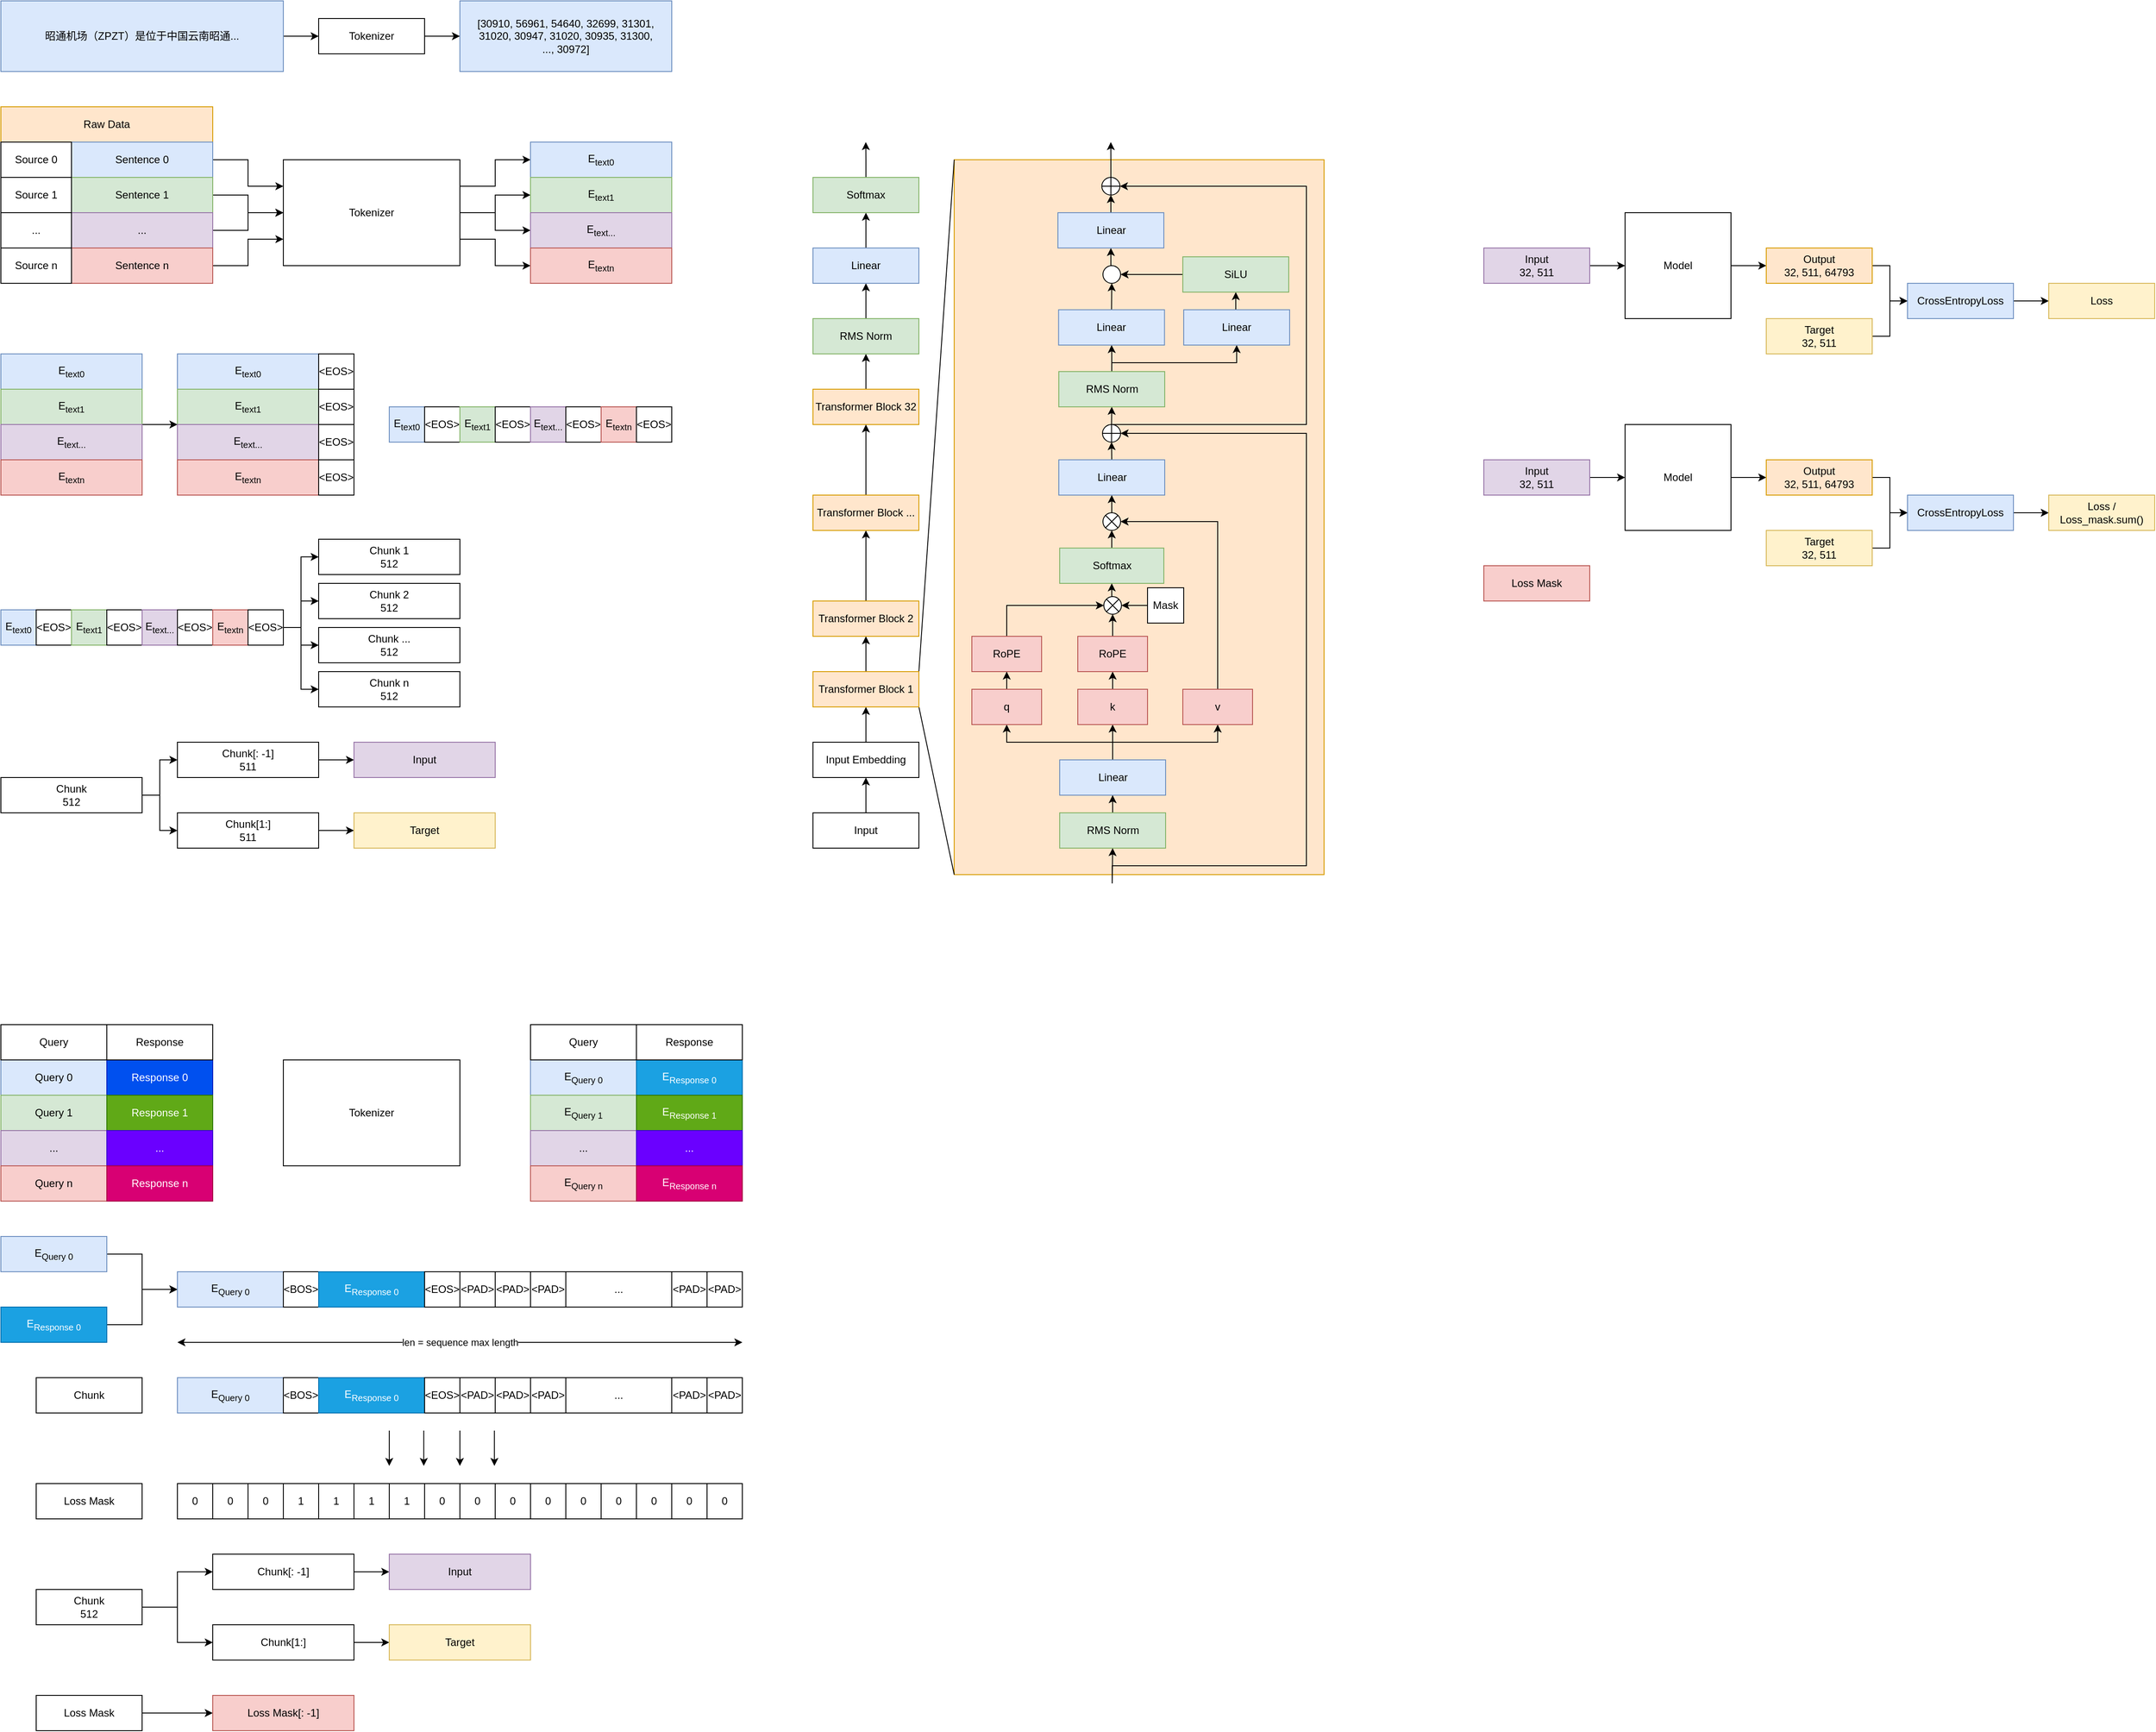 <mxfile version="21.8.2" type="device">
  <diagram name="第 1 页" id="IENhhP1EnUe-2I12b50x">
    <mxGraphModel dx="1093" dy="870" grid="0" gridSize="10" guides="1" tooltips="1" connect="1" arrows="1" fold="1" page="0" pageScale="1" pageWidth="827" pageHeight="1169" math="0" shadow="0">
      <root>
        <mxCell id="0" />
        <mxCell id="1" parent="0" />
        <mxCell id="cBTtCV8MBHEz9D7b_Wqo-162" value="" style="rounded=0;whiteSpace=wrap;html=1;fillColor=#ffe6cc;strokeColor=#d79b00;" parent="1" vertex="1">
          <mxGeometry x="1120" y="220" width="419" height="810" as="geometry" />
        </mxCell>
        <mxCell id="cBTtCV8MBHEz9D7b_Wqo-1" value="Raw Data" style="rounded=0;whiteSpace=wrap;html=1;fillColor=#ffe6cc;strokeColor=#d79b00;" parent="1" vertex="1">
          <mxGeometry x="40" y="160" width="240" height="40" as="geometry" />
        </mxCell>
        <mxCell id="cBTtCV8MBHEz9D7b_Wqo-12" style="edgeStyle=orthogonalEdgeStyle;rounded=0;orthogonalLoop=1;jettySize=auto;html=1;exitX=1;exitY=0.5;exitDx=0;exitDy=0;entryX=0;entryY=0.25;entryDx=0;entryDy=0;" parent="1" source="cBTtCV8MBHEz9D7b_Wqo-2" target="cBTtCV8MBHEz9D7b_Wqo-11" edge="1">
          <mxGeometry relative="1" as="geometry" />
        </mxCell>
        <mxCell id="cBTtCV8MBHEz9D7b_Wqo-2" value="Sentence 0" style="rounded=0;whiteSpace=wrap;html=1;fillColor=#dae8fc;strokeColor=#6c8ebf;" parent="1" vertex="1">
          <mxGeometry x="120" y="200" width="160" height="40" as="geometry" />
        </mxCell>
        <mxCell id="cBTtCV8MBHEz9D7b_Wqo-3" value="Source 0" style="rounded=0;whiteSpace=wrap;html=1;" parent="1" vertex="1">
          <mxGeometry x="40" y="200" width="80" height="40" as="geometry" />
        </mxCell>
        <mxCell id="cBTtCV8MBHEz9D7b_Wqo-13" style="edgeStyle=orthogonalEdgeStyle;rounded=0;orthogonalLoop=1;jettySize=auto;html=1;exitX=1;exitY=0.5;exitDx=0;exitDy=0;entryX=0;entryY=0.5;entryDx=0;entryDy=0;" parent="1" source="cBTtCV8MBHEz9D7b_Wqo-4" target="cBTtCV8MBHEz9D7b_Wqo-11" edge="1">
          <mxGeometry relative="1" as="geometry" />
        </mxCell>
        <mxCell id="cBTtCV8MBHEz9D7b_Wqo-4" value="Sentence 1" style="rounded=0;whiteSpace=wrap;html=1;fillColor=#d5e8d4;strokeColor=#82b366;" parent="1" vertex="1">
          <mxGeometry x="120" y="240" width="160" height="40" as="geometry" />
        </mxCell>
        <mxCell id="cBTtCV8MBHEz9D7b_Wqo-5" value="Source 1" style="rounded=0;whiteSpace=wrap;html=1;" parent="1" vertex="1">
          <mxGeometry x="40" y="240" width="80" height="40" as="geometry" />
        </mxCell>
        <mxCell id="cBTtCV8MBHEz9D7b_Wqo-15" style="edgeStyle=orthogonalEdgeStyle;rounded=0;orthogonalLoop=1;jettySize=auto;html=1;exitX=1;exitY=0.5;exitDx=0;exitDy=0;entryX=0;entryY=0.5;entryDx=0;entryDy=0;" parent="1" source="cBTtCV8MBHEz9D7b_Wqo-6" target="cBTtCV8MBHEz9D7b_Wqo-11" edge="1">
          <mxGeometry relative="1" as="geometry" />
        </mxCell>
        <mxCell id="cBTtCV8MBHEz9D7b_Wqo-6" value="..." style="rounded=0;whiteSpace=wrap;html=1;fillColor=#e1d5e7;strokeColor=#9673a6;" parent="1" vertex="1">
          <mxGeometry x="120" y="280" width="160" height="40" as="geometry" />
        </mxCell>
        <mxCell id="cBTtCV8MBHEz9D7b_Wqo-8" value="..." style="rounded=0;whiteSpace=wrap;html=1;" parent="1" vertex="1">
          <mxGeometry x="40" y="280" width="80" height="40" as="geometry" />
        </mxCell>
        <mxCell id="cBTtCV8MBHEz9D7b_Wqo-14" style="edgeStyle=orthogonalEdgeStyle;rounded=0;orthogonalLoop=1;jettySize=auto;html=1;exitX=1;exitY=0.5;exitDx=0;exitDy=0;entryX=0;entryY=0.75;entryDx=0;entryDy=0;" parent="1" source="cBTtCV8MBHEz9D7b_Wqo-9" target="cBTtCV8MBHEz9D7b_Wqo-11" edge="1">
          <mxGeometry relative="1" as="geometry" />
        </mxCell>
        <mxCell id="cBTtCV8MBHEz9D7b_Wqo-9" value="Sentence n" style="rounded=0;whiteSpace=wrap;html=1;fillColor=#f8cecc;strokeColor=#b85450;" parent="1" vertex="1">
          <mxGeometry x="120" y="320" width="160" height="40" as="geometry" />
        </mxCell>
        <mxCell id="cBTtCV8MBHEz9D7b_Wqo-10" value="Source n" style="rounded=0;whiteSpace=wrap;html=1;" parent="1" vertex="1">
          <mxGeometry x="40" y="320" width="80" height="40" as="geometry" />
        </mxCell>
        <mxCell id="cBTtCV8MBHEz9D7b_Wqo-21" style="edgeStyle=orthogonalEdgeStyle;rounded=0;orthogonalLoop=1;jettySize=auto;html=1;exitX=1;exitY=0.5;exitDx=0;exitDy=0;" parent="1" source="cBTtCV8MBHEz9D7b_Wqo-11" target="cBTtCV8MBHEz9D7b_Wqo-41" edge="1">
          <mxGeometry relative="1" as="geometry">
            <mxPoint x="600" y="260" as="targetPoint" />
          </mxGeometry>
        </mxCell>
        <mxCell id="cBTtCV8MBHEz9D7b_Wqo-22" style="edgeStyle=orthogonalEdgeStyle;rounded=0;orthogonalLoop=1;jettySize=auto;html=1;exitX=1;exitY=0.5;exitDx=0;exitDy=0;entryX=0;entryY=0.5;entryDx=0;entryDy=0;" parent="1" source="cBTtCV8MBHEz9D7b_Wqo-11" target="cBTtCV8MBHEz9D7b_Wqo-42" edge="1">
          <mxGeometry relative="1" as="geometry">
            <mxPoint x="600" y="300" as="targetPoint" />
          </mxGeometry>
        </mxCell>
        <mxCell id="cBTtCV8MBHEz9D7b_Wqo-52" style="edgeStyle=orthogonalEdgeStyle;rounded=0;orthogonalLoop=1;jettySize=auto;html=1;exitX=1;exitY=0.25;exitDx=0;exitDy=0;entryX=0;entryY=0.5;entryDx=0;entryDy=0;" parent="1" source="cBTtCV8MBHEz9D7b_Wqo-11" target="cBTtCV8MBHEz9D7b_Wqo-40" edge="1">
          <mxGeometry relative="1" as="geometry" />
        </mxCell>
        <mxCell id="cBTtCV8MBHEz9D7b_Wqo-53" style="edgeStyle=orthogonalEdgeStyle;rounded=0;orthogonalLoop=1;jettySize=auto;html=1;exitX=1;exitY=0.75;exitDx=0;exitDy=0;" parent="1" source="cBTtCV8MBHEz9D7b_Wqo-11" target="cBTtCV8MBHEz9D7b_Wqo-43" edge="1">
          <mxGeometry relative="1" as="geometry" />
        </mxCell>
        <mxCell id="cBTtCV8MBHEz9D7b_Wqo-11" value="Tokenizer" style="rounded=0;whiteSpace=wrap;html=1;" parent="1" vertex="1">
          <mxGeometry x="360" y="220" width="200" height="120" as="geometry" />
        </mxCell>
        <mxCell id="cBTtCV8MBHEz9D7b_Wqo-28" value="E&lt;sub&gt;text0&lt;/sub&gt;" style="rounded=0;whiteSpace=wrap;html=1;fillColor=#dae8fc;strokeColor=#6c8ebf;" parent="1" vertex="1">
          <mxGeometry x="240" y="440" width="160" height="40" as="geometry" />
        </mxCell>
        <mxCell id="cBTtCV8MBHEz9D7b_Wqo-29" value="E&lt;sub&gt;text1&lt;/sub&gt;" style="rounded=0;whiteSpace=wrap;html=1;fillColor=#d5e8d4;strokeColor=#82b366;" parent="1" vertex="1">
          <mxGeometry x="240" y="480" width="160" height="40" as="geometry" />
        </mxCell>
        <mxCell id="cBTtCV8MBHEz9D7b_Wqo-30" value="E&lt;sub&gt;text...&lt;/sub&gt;" style="rounded=0;whiteSpace=wrap;html=1;fillColor=#e1d5e7;strokeColor=#9673a6;" parent="1" vertex="1">
          <mxGeometry x="240" y="520" width="160" height="40" as="geometry" />
        </mxCell>
        <mxCell id="cBTtCV8MBHEz9D7b_Wqo-31" value="E&lt;sub&gt;textn&lt;/sub&gt;" style="rounded=0;whiteSpace=wrap;html=1;fillColor=#f8cecc;strokeColor=#b85450;" parent="1" vertex="1">
          <mxGeometry x="240" y="560" width="160" height="40" as="geometry" />
        </mxCell>
        <mxCell id="cBTtCV8MBHEz9D7b_Wqo-32" value="&amp;lt;EOS&amp;gt;" style="rounded=0;whiteSpace=wrap;html=1;" parent="1" vertex="1">
          <mxGeometry x="400" y="440" width="40" height="40" as="geometry" />
        </mxCell>
        <mxCell id="cBTtCV8MBHEz9D7b_Wqo-33" value="&amp;lt;EOS&amp;gt;" style="rounded=0;whiteSpace=wrap;html=1;" parent="1" vertex="1">
          <mxGeometry x="400" y="480" width="40" height="40" as="geometry" />
        </mxCell>
        <mxCell id="cBTtCV8MBHEz9D7b_Wqo-34" value="&amp;lt;EOS&amp;gt;" style="rounded=0;whiteSpace=wrap;html=1;" parent="1" vertex="1">
          <mxGeometry x="400" y="520" width="40" height="40" as="geometry" />
        </mxCell>
        <mxCell id="cBTtCV8MBHEz9D7b_Wqo-35" value="&amp;lt;EOS&amp;gt;" style="rounded=0;whiteSpace=wrap;html=1;" parent="1" vertex="1">
          <mxGeometry x="400" y="560" width="40" height="40" as="geometry" />
        </mxCell>
        <mxCell id="cBTtCV8MBHEz9D7b_Wqo-36" value="E&lt;sub&gt;text0&lt;/sub&gt;" style="rounded=0;whiteSpace=wrap;html=1;fillColor=#dae8fc;strokeColor=#6c8ebf;" parent="1" vertex="1">
          <mxGeometry x="40" y="440" width="160" height="40" as="geometry" />
        </mxCell>
        <mxCell id="cBTtCV8MBHEz9D7b_Wqo-54" style="edgeStyle=orthogonalEdgeStyle;rounded=0;orthogonalLoop=1;jettySize=auto;html=1;exitX=1;exitY=1;exitDx=0;exitDy=0;entryX=0;entryY=0;entryDx=0;entryDy=0;" parent="1" source="cBTtCV8MBHEz9D7b_Wqo-37" target="cBTtCV8MBHEz9D7b_Wqo-30" edge="1">
          <mxGeometry relative="1" as="geometry">
            <Array as="points">
              <mxPoint x="230" y="520" />
              <mxPoint x="230" y="520" />
            </Array>
          </mxGeometry>
        </mxCell>
        <mxCell id="cBTtCV8MBHEz9D7b_Wqo-37" value="E&lt;sub&gt;text1&lt;/sub&gt;" style="rounded=0;whiteSpace=wrap;html=1;fillColor=#d5e8d4;strokeColor=#82b366;" parent="1" vertex="1">
          <mxGeometry x="40" y="480" width="160" height="40" as="geometry" />
        </mxCell>
        <mxCell id="cBTtCV8MBHEz9D7b_Wqo-38" value="E&lt;sub&gt;text...&lt;/sub&gt;" style="rounded=0;whiteSpace=wrap;html=1;fillColor=#e1d5e7;strokeColor=#9673a6;" parent="1" vertex="1">
          <mxGeometry x="40" y="520" width="160" height="40" as="geometry" />
        </mxCell>
        <mxCell id="cBTtCV8MBHEz9D7b_Wqo-39" value="E&lt;sub&gt;textn&lt;/sub&gt;" style="rounded=0;whiteSpace=wrap;html=1;fillColor=#f8cecc;strokeColor=#b85450;" parent="1" vertex="1">
          <mxGeometry x="40" y="560" width="160" height="40" as="geometry" />
        </mxCell>
        <mxCell id="cBTtCV8MBHEz9D7b_Wqo-40" value="E&lt;sub&gt;text0&lt;/sub&gt;" style="rounded=0;whiteSpace=wrap;html=1;fillColor=#dae8fc;strokeColor=#6c8ebf;" parent="1" vertex="1">
          <mxGeometry x="640" y="200" width="160" height="40" as="geometry" />
        </mxCell>
        <mxCell id="cBTtCV8MBHEz9D7b_Wqo-41" value="E&lt;sub&gt;text1&lt;/sub&gt;" style="rounded=0;whiteSpace=wrap;html=1;fillColor=#d5e8d4;strokeColor=#82b366;" parent="1" vertex="1">
          <mxGeometry x="640" y="240" width="160" height="40" as="geometry" />
        </mxCell>
        <mxCell id="cBTtCV8MBHEz9D7b_Wqo-42" value="E&lt;sub&gt;text...&lt;/sub&gt;" style="rounded=0;whiteSpace=wrap;html=1;fillColor=#e1d5e7;strokeColor=#9673a6;" parent="1" vertex="1">
          <mxGeometry x="640" y="280" width="160" height="40" as="geometry" />
        </mxCell>
        <mxCell id="cBTtCV8MBHEz9D7b_Wqo-43" value="E&lt;sub&gt;textn&lt;/sub&gt;" style="rounded=0;whiteSpace=wrap;html=1;fillColor=#f8cecc;strokeColor=#b85450;" parent="1" vertex="1">
          <mxGeometry x="640" y="320" width="160" height="40" as="geometry" />
        </mxCell>
        <mxCell id="cBTtCV8MBHEz9D7b_Wqo-44" value="E&lt;sub&gt;text0&lt;/sub&gt;" style="rounded=0;whiteSpace=wrap;html=1;fillColor=#dae8fc;strokeColor=#6c8ebf;" parent="1" vertex="1">
          <mxGeometry x="480" y="500" width="40" height="40" as="geometry" />
        </mxCell>
        <mxCell id="cBTtCV8MBHEz9D7b_Wqo-45" value="&amp;lt;EOS&amp;gt;" style="rounded=0;whiteSpace=wrap;html=1;" parent="1" vertex="1">
          <mxGeometry x="520" y="500" width="40" height="40" as="geometry" />
        </mxCell>
        <mxCell id="cBTtCV8MBHEz9D7b_Wqo-46" value="E&lt;sub&gt;text1&lt;/sub&gt;" style="rounded=0;whiteSpace=wrap;html=1;fillColor=#d5e8d4;strokeColor=#82b366;" parent="1" vertex="1">
          <mxGeometry x="560" y="500" width="40" height="40" as="geometry" />
        </mxCell>
        <mxCell id="cBTtCV8MBHEz9D7b_Wqo-47" value="&amp;lt;EOS&amp;gt;" style="rounded=0;whiteSpace=wrap;html=1;" parent="1" vertex="1">
          <mxGeometry x="600" y="500" width="40" height="40" as="geometry" />
        </mxCell>
        <mxCell id="cBTtCV8MBHEz9D7b_Wqo-48" value="E&lt;sub&gt;text...&lt;/sub&gt;" style="rounded=0;whiteSpace=wrap;html=1;fillColor=#e1d5e7;strokeColor=#9673a6;" parent="1" vertex="1">
          <mxGeometry x="640" y="500" width="40" height="40" as="geometry" />
        </mxCell>
        <mxCell id="cBTtCV8MBHEz9D7b_Wqo-49" value="&amp;lt;EOS&amp;gt;" style="rounded=0;whiteSpace=wrap;html=1;" parent="1" vertex="1">
          <mxGeometry x="680" y="500" width="40" height="40" as="geometry" />
        </mxCell>
        <mxCell id="cBTtCV8MBHEz9D7b_Wqo-50" value="E&lt;sub&gt;textn&lt;/sub&gt;" style="rounded=0;whiteSpace=wrap;html=1;fillColor=#f8cecc;strokeColor=#b85450;" parent="1" vertex="1">
          <mxGeometry x="720" y="500" width="40" height="40" as="geometry" />
        </mxCell>
        <mxCell id="cBTtCV8MBHEz9D7b_Wqo-51" value="&amp;lt;EOS&amp;gt;" style="rounded=0;whiteSpace=wrap;html=1;" parent="1" vertex="1">
          <mxGeometry x="760" y="500" width="40" height="40" as="geometry" />
        </mxCell>
        <mxCell id="cBTtCV8MBHEz9D7b_Wqo-59" style="edgeStyle=orthogonalEdgeStyle;rounded=0;orthogonalLoop=1;jettySize=auto;html=1;exitX=1;exitY=0.5;exitDx=0;exitDy=0;" parent="1" source="cBTtCV8MBHEz9D7b_Wqo-55" target="cBTtCV8MBHEz9D7b_Wqo-58" edge="1">
          <mxGeometry relative="1" as="geometry" />
        </mxCell>
        <mxCell id="cBTtCV8MBHEz9D7b_Wqo-55" value="昭通机场（ZPZT）是位于中国云南昭通..." style="rounded=0;whiteSpace=wrap;html=1;fillColor=#dae8fc;strokeColor=#6c8ebf;" parent="1" vertex="1">
          <mxGeometry x="40" y="40" width="320" height="80" as="geometry" />
        </mxCell>
        <mxCell id="cBTtCV8MBHEz9D7b_Wqo-56" value="[30910, 56961, 54640, 32699, 31301, 31020, 30947, 31020, 30935, 31300,&lt;br&gt;...,&amp;nbsp;30972]" style="rounded=0;whiteSpace=wrap;html=1;fillColor=#dae8fc;strokeColor=#6c8ebf;" parent="1" vertex="1">
          <mxGeometry x="560" y="40" width="240" height="80" as="geometry" />
        </mxCell>
        <mxCell id="cBTtCV8MBHEz9D7b_Wqo-60" style="edgeStyle=orthogonalEdgeStyle;rounded=0;orthogonalLoop=1;jettySize=auto;html=1;exitX=1;exitY=0.5;exitDx=0;exitDy=0;entryX=0;entryY=0.5;entryDx=0;entryDy=0;" parent="1" source="cBTtCV8MBHEz9D7b_Wqo-58" target="cBTtCV8MBHEz9D7b_Wqo-56" edge="1">
          <mxGeometry relative="1" as="geometry" />
        </mxCell>
        <mxCell id="cBTtCV8MBHEz9D7b_Wqo-58" value="Tokenizer" style="rounded=0;whiteSpace=wrap;html=1;" parent="1" vertex="1">
          <mxGeometry x="400" y="60" width="120" height="40" as="geometry" />
        </mxCell>
        <mxCell id="cBTtCV8MBHEz9D7b_Wqo-62" value="E&lt;sub&gt;text0&lt;/sub&gt;" style="rounded=0;whiteSpace=wrap;html=1;fillColor=#dae8fc;strokeColor=#6c8ebf;" parent="1" vertex="1">
          <mxGeometry x="40" y="730" width="40" height="40" as="geometry" />
        </mxCell>
        <mxCell id="cBTtCV8MBHEz9D7b_Wqo-63" value="&amp;lt;EOS&amp;gt;" style="rounded=0;whiteSpace=wrap;html=1;" parent="1" vertex="1">
          <mxGeometry x="80" y="730" width="40" height="40" as="geometry" />
        </mxCell>
        <mxCell id="cBTtCV8MBHEz9D7b_Wqo-64" value="E&lt;sub&gt;text1&lt;/sub&gt;" style="rounded=0;whiteSpace=wrap;html=1;fillColor=#d5e8d4;strokeColor=#82b366;" parent="1" vertex="1">
          <mxGeometry x="120" y="730" width="40" height="40" as="geometry" />
        </mxCell>
        <mxCell id="cBTtCV8MBHEz9D7b_Wqo-65" value="&amp;lt;EOS&amp;gt;" style="rounded=0;whiteSpace=wrap;html=1;" parent="1" vertex="1">
          <mxGeometry x="160" y="730" width="40" height="40" as="geometry" />
        </mxCell>
        <mxCell id="cBTtCV8MBHEz9D7b_Wqo-66" value="E&lt;sub&gt;text...&lt;/sub&gt;" style="rounded=0;whiteSpace=wrap;html=1;fillColor=#e1d5e7;strokeColor=#9673a6;" parent="1" vertex="1">
          <mxGeometry x="200" y="730" width="40" height="40" as="geometry" />
        </mxCell>
        <mxCell id="cBTtCV8MBHEz9D7b_Wqo-67" value="&amp;lt;EOS&amp;gt;" style="rounded=0;whiteSpace=wrap;html=1;" parent="1" vertex="1">
          <mxGeometry x="240" y="730" width="40" height="40" as="geometry" />
        </mxCell>
        <mxCell id="cBTtCV8MBHEz9D7b_Wqo-68" value="E&lt;sub&gt;textn&lt;/sub&gt;" style="rounded=0;whiteSpace=wrap;html=1;fillColor=#f8cecc;strokeColor=#b85450;" parent="1" vertex="1">
          <mxGeometry x="280" y="730" width="40" height="40" as="geometry" />
        </mxCell>
        <mxCell id="cBTtCV8MBHEz9D7b_Wqo-85" style="edgeStyle=orthogonalEdgeStyle;rounded=0;orthogonalLoop=1;jettySize=auto;html=1;exitX=1;exitY=0.5;exitDx=0;exitDy=0;entryX=0;entryY=0.5;entryDx=0;entryDy=0;" parent="1" source="cBTtCV8MBHEz9D7b_Wqo-69" target="cBTtCV8MBHEz9D7b_Wqo-84" edge="1">
          <mxGeometry relative="1" as="geometry" />
        </mxCell>
        <mxCell id="cBTtCV8MBHEz9D7b_Wqo-87" style="edgeStyle=orthogonalEdgeStyle;rounded=0;orthogonalLoop=1;jettySize=auto;html=1;exitX=1;exitY=0.5;exitDx=0;exitDy=0;entryX=0;entryY=0.5;entryDx=0;entryDy=0;" parent="1" source="cBTtCV8MBHEz9D7b_Wqo-69" target="cBTtCV8MBHEz9D7b_Wqo-83" edge="1">
          <mxGeometry relative="1" as="geometry" />
        </mxCell>
        <mxCell id="cBTtCV8MBHEz9D7b_Wqo-88" style="edgeStyle=orthogonalEdgeStyle;rounded=0;orthogonalLoop=1;jettySize=auto;html=1;exitX=1;exitY=0.5;exitDx=0;exitDy=0;entryX=0;entryY=0.5;entryDx=0;entryDy=0;" parent="1" source="cBTtCV8MBHEz9D7b_Wqo-69" target="cBTtCV8MBHEz9D7b_Wqo-82" edge="1">
          <mxGeometry relative="1" as="geometry" />
        </mxCell>
        <mxCell id="cBTtCV8MBHEz9D7b_Wqo-89" style="edgeStyle=orthogonalEdgeStyle;rounded=0;orthogonalLoop=1;jettySize=auto;html=1;exitX=1;exitY=0.5;exitDx=0;exitDy=0;entryX=0;entryY=0.5;entryDx=0;entryDy=0;" parent="1" source="cBTtCV8MBHEz9D7b_Wqo-69" target="cBTtCV8MBHEz9D7b_Wqo-73" edge="1">
          <mxGeometry relative="1" as="geometry" />
        </mxCell>
        <mxCell id="cBTtCV8MBHEz9D7b_Wqo-69" value="&amp;lt;EOS&amp;gt;" style="rounded=0;whiteSpace=wrap;html=1;" parent="1" vertex="1">
          <mxGeometry x="320" y="730" width="40" height="40" as="geometry" />
        </mxCell>
        <mxCell id="cBTtCV8MBHEz9D7b_Wqo-80" style="edgeStyle=orthogonalEdgeStyle;rounded=0;orthogonalLoop=1;jettySize=auto;html=1;exitX=1;exitY=0.5;exitDx=0;exitDy=0;entryX=0;entryY=0.5;entryDx=0;entryDy=0;" parent="1" source="cBTtCV8MBHEz9D7b_Wqo-70" target="cBTtCV8MBHEz9D7b_Wqo-74" edge="1">
          <mxGeometry relative="1" as="geometry" />
        </mxCell>
        <mxCell id="cBTtCV8MBHEz9D7b_Wqo-81" style="edgeStyle=orthogonalEdgeStyle;rounded=0;orthogonalLoop=1;jettySize=auto;html=1;exitX=1;exitY=0.5;exitDx=0;exitDy=0;entryX=0;entryY=0.5;entryDx=0;entryDy=0;" parent="1" source="cBTtCV8MBHEz9D7b_Wqo-70" target="cBTtCV8MBHEz9D7b_Wqo-75" edge="1">
          <mxGeometry relative="1" as="geometry" />
        </mxCell>
        <mxCell id="cBTtCV8MBHEz9D7b_Wqo-70" value="Chunk&lt;br&gt;512" style="rounded=0;whiteSpace=wrap;html=1;" parent="1" vertex="1">
          <mxGeometry x="40" y="920" width="160" height="40" as="geometry" />
        </mxCell>
        <mxCell id="cBTtCV8MBHEz9D7b_Wqo-73" value="Chunk n&lt;br&gt;512" style="rounded=0;whiteSpace=wrap;html=1;" parent="1" vertex="1">
          <mxGeometry x="400" y="800" width="160" height="40" as="geometry" />
        </mxCell>
        <mxCell id="cBTtCV8MBHEz9D7b_Wqo-92" style="edgeStyle=orthogonalEdgeStyle;rounded=0;orthogonalLoop=1;jettySize=auto;html=1;exitX=1;exitY=0.5;exitDx=0;exitDy=0;" parent="1" source="cBTtCV8MBHEz9D7b_Wqo-74" target="cBTtCV8MBHEz9D7b_Wqo-90" edge="1">
          <mxGeometry relative="1" as="geometry" />
        </mxCell>
        <mxCell id="cBTtCV8MBHEz9D7b_Wqo-74" value="Chunk[: -1]&lt;br&gt;511" style="rounded=0;whiteSpace=wrap;html=1;" parent="1" vertex="1">
          <mxGeometry x="240" y="880" width="160" height="40" as="geometry" />
        </mxCell>
        <mxCell id="cBTtCV8MBHEz9D7b_Wqo-93" style="edgeStyle=orthogonalEdgeStyle;rounded=0;orthogonalLoop=1;jettySize=auto;html=1;exitX=1;exitY=0.5;exitDx=0;exitDy=0;" parent="1" source="cBTtCV8MBHEz9D7b_Wqo-75" target="cBTtCV8MBHEz9D7b_Wqo-91" edge="1">
          <mxGeometry relative="1" as="geometry" />
        </mxCell>
        <mxCell id="cBTtCV8MBHEz9D7b_Wqo-75" value="Chunk[1:]&lt;br&gt;511" style="rounded=0;whiteSpace=wrap;html=1;" parent="1" vertex="1">
          <mxGeometry x="240" y="960" width="160" height="40" as="geometry" />
        </mxCell>
        <mxCell id="cBTtCV8MBHEz9D7b_Wqo-82" value="Chunk ...&lt;br&gt;512" style="rounded=0;whiteSpace=wrap;html=1;" parent="1" vertex="1">
          <mxGeometry x="400" y="750" width="160" height="40" as="geometry" />
        </mxCell>
        <mxCell id="cBTtCV8MBHEz9D7b_Wqo-83" value="Chunk 2&lt;br&gt;512" style="rounded=0;whiteSpace=wrap;html=1;" parent="1" vertex="1">
          <mxGeometry x="400" y="700" width="160" height="40" as="geometry" />
        </mxCell>
        <mxCell id="cBTtCV8MBHEz9D7b_Wqo-84" value="Chunk 1&lt;br&gt;512" style="rounded=0;whiteSpace=wrap;html=1;" parent="1" vertex="1">
          <mxGeometry x="400" y="650" width="160" height="40" as="geometry" />
        </mxCell>
        <mxCell id="cBTtCV8MBHEz9D7b_Wqo-90" value="Input" style="rounded=0;whiteSpace=wrap;html=1;fillColor=#e1d5e7;strokeColor=#9673a6;" parent="1" vertex="1">
          <mxGeometry x="440" y="880" width="160" height="40" as="geometry" />
        </mxCell>
        <mxCell id="cBTtCV8MBHEz9D7b_Wqo-91" value="Target" style="rounded=0;whiteSpace=wrap;html=1;fillColor=#fff2cc;strokeColor=#d6b656;" parent="1" vertex="1">
          <mxGeometry x="440" y="960" width="160" height="40" as="geometry" />
        </mxCell>
        <mxCell id="cBTtCV8MBHEz9D7b_Wqo-152" style="edgeStyle=orthogonalEdgeStyle;rounded=0;orthogonalLoop=1;jettySize=auto;html=1;exitX=0.5;exitY=0;exitDx=0;exitDy=0;" parent="1" source="cBTtCV8MBHEz9D7b_Wqo-94" target="cBTtCV8MBHEz9D7b_Wqo-95" edge="1">
          <mxGeometry relative="1" as="geometry" />
        </mxCell>
        <mxCell id="cBTtCV8MBHEz9D7b_Wqo-94" value="Input" style="rounded=0;whiteSpace=wrap;html=1;" parent="1" vertex="1">
          <mxGeometry x="960" y="960" width="120" height="40" as="geometry" />
        </mxCell>
        <mxCell id="cBTtCV8MBHEz9D7b_Wqo-153" style="edgeStyle=orthogonalEdgeStyle;rounded=0;orthogonalLoop=1;jettySize=auto;html=1;exitX=0.5;exitY=0;exitDx=0;exitDy=0;" parent="1" source="cBTtCV8MBHEz9D7b_Wqo-95" target="cBTtCV8MBHEz9D7b_Wqo-96" edge="1">
          <mxGeometry relative="1" as="geometry" />
        </mxCell>
        <mxCell id="cBTtCV8MBHEz9D7b_Wqo-95" value="Input Embedding" style="rounded=0;whiteSpace=wrap;html=1;" parent="1" vertex="1">
          <mxGeometry x="960" y="880" width="120" height="40" as="geometry" />
        </mxCell>
        <mxCell id="cBTtCV8MBHEz9D7b_Wqo-154" style="edgeStyle=orthogonalEdgeStyle;rounded=0;orthogonalLoop=1;jettySize=auto;html=1;exitX=0.5;exitY=0;exitDx=0;exitDy=0;" parent="1" source="cBTtCV8MBHEz9D7b_Wqo-96" target="cBTtCV8MBHEz9D7b_Wqo-97" edge="1">
          <mxGeometry relative="1" as="geometry" />
        </mxCell>
        <mxCell id="cBTtCV8MBHEz9D7b_Wqo-163" style="rounded=0;orthogonalLoop=1;jettySize=auto;html=1;exitX=1;exitY=0;exitDx=0;exitDy=0;entryX=0;entryY=0;entryDx=0;entryDy=0;endArrow=none;endFill=0;" parent="1" source="cBTtCV8MBHEz9D7b_Wqo-96" target="cBTtCV8MBHEz9D7b_Wqo-162" edge="1">
          <mxGeometry relative="1" as="geometry" />
        </mxCell>
        <mxCell id="cBTtCV8MBHEz9D7b_Wqo-164" style="rounded=0;orthogonalLoop=1;jettySize=auto;html=1;exitX=1;exitY=1;exitDx=0;exitDy=0;entryX=0;entryY=1;entryDx=0;entryDy=0;endArrow=none;endFill=0;" parent="1" source="cBTtCV8MBHEz9D7b_Wqo-96" target="cBTtCV8MBHEz9D7b_Wqo-162" edge="1">
          <mxGeometry relative="1" as="geometry" />
        </mxCell>
        <mxCell id="cBTtCV8MBHEz9D7b_Wqo-96" value="Transformer Block 1" style="rounded=0;whiteSpace=wrap;html=1;fillColor=#ffe6cc;strokeColor=#d79b00;" parent="1" vertex="1">
          <mxGeometry x="960" y="800" width="120" height="40" as="geometry" />
        </mxCell>
        <mxCell id="cBTtCV8MBHEz9D7b_Wqo-155" style="edgeStyle=orthogonalEdgeStyle;rounded=0;orthogonalLoop=1;jettySize=auto;html=1;exitX=0.5;exitY=0;exitDx=0;exitDy=0;" parent="1" source="cBTtCV8MBHEz9D7b_Wqo-97" target="cBTtCV8MBHEz9D7b_Wqo-151" edge="1">
          <mxGeometry relative="1" as="geometry" />
        </mxCell>
        <mxCell id="cBTtCV8MBHEz9D7b_Wqo-97" value="Transformer Block 2" style="rounded=0;whiteSpace=wrap;html=1;fillColor=#ffe6cc;strokeColor=#d79b00;" parent="1" vertex="1">
          <mxGeometry x="960" y="720" width="120" height="40" as="geometry" />
        </mxCell>
        <mxCell id="cBTtCV8MBHEz9D7b_Wqo-157" style="edgeStyle=orthogonalEdgeStyle;rounded=0;orthogonalLoop=1;jettySize=auto;html=1;exitX=0.5;exitY=0;exitDx=0;exitDy=0;" parent="1" source="cBTtCV8MBHEz9D7b_Wqo-98" target="cBTtCV8MBHEz9D7b_Wqo-148" edge="1">
          <mxGeometry relative="1" as="geometry" />
        </mxCell>
        <mxCell id="cBTtCV8MBHEz9D7b_Wqo-98" value="Transformer Block 32" style="rounded=0;whiteSpace=wrap;html=1;fillColor=#ffe6cc;strokeColor=#d79b00;" parent="1" vertex="1">
          <mxGeometry x="960" y="480" width="120" height="40" as="geometry" />
        </mxCell>
        <mxCell id="cBTtCV8MBHEz9D7b_Wqo-104" style="edgeStyle=orthogonalEdgeStyle;rounded=0;orthogonalLoop=1;jettySize=auto;html=1;exitX=0.5;exitY=0;exitDx=0;exitDy=0;" parent="1" source="cBTtCV8MBHEz9D7b_Wqo-99" target="cBTtCV8MBHEz9D7b_Wqo-100" edge="1">
          <mxGeometry relative="1" as="geometry" />
        </mxCell>
        <mxCell id="cBTtCV8MBHEz9D7b_Wqo-99" value="RMS Norm" style="rounded=0;whiteSpace=wrap;html=1;fillColor=#d5e8d4;strokeColor=#82b366;" parent="1" vertex="1">
          <mxGeometry x="1239.5" y="960" width="120" height="40" as="geometry" />
        </mxCell>
        <mxCell id="cBTtCV8MBHEz9D7b_Wqo-105" style="edgeStyle=orthogonalEdgeStyle;rounded=0;orthogonalLoop=1;jettySize=auto;html=1;exitX=0.5;exitY=0;exitDx=0;exitDy=0;entryX=0.5;entryY=1;entryDx=0;entryDy=0;" parent="1" source="cBTtCV8MBHEz9D7b_Wqo-100" target="cBTtCV8MBHEz9D7b_Wqo-101" edge="1">
          <mxGeometry relative="1" as="geometry" />
        </mxCell>
        <mxCell id="cBTtCV8MBHEz9D7b_Wqo-106" style="edgeStyle=orthogonalEdgeStyle;rounded=0;orthogonalLoop=1;jettySize=auto;html=1;exitX=0.5;exitY=0;exitDx=0;exitDy=0;entryX=0.5;entryY=1;entryDx=0;entryDy=0;" parent="1" source="cBTtCV8MBHEz9D7b_Wqo-100" target="cBTtCV8MBHEz9D7b_Wqo-102" edge="1">
          <mxGeometry relative="1" as="geometry" />
        </mxCell>
        <mxCell id="cBTtCV8MBHEz9D7b_Wqo-107" style="edgeStyle=orthogonalEdgeStyle;rounded=0;orthogonalLoop=1;jettySize=auto;html=1;exitX=0.5;exitY=0;exitDx=0;exitDy=0;" parent="1" source="cBTtCV8MBHEz9D7b_Wqo-100" target="cBTtCV8MBHEz9D7b_Wqo-103" edge="1">
          <mxGeometry relative="1" as="geometry" />
        </mxCell>
        <mxCell id="cBTtCV8MBHEz9D7b_Wqo-100" value="Linear" style="rounded=0;whiteSpace=wrap;html=1;fillColor=#dae8fc;strokeColor=#6c8ebf;" parent="1" vertex="1">
          <mxGeometry x="1239.5" y="900" width="120" height="40" as="geometry" />
        </mxCell>
        <mxCell id="cBTtCV8MBHEz9D7b_Wqo-110" style="edgeStyle=orthogonalEdgeStyle;rounded=0;orthogonalLoop=1;jettySize=auto;html=1;exitX=0.5;exitY=0;exitDx=0;exitDy=0;" parent="1" source="cBTtCV8MBHEz9D7b_Wqo-101" target="cBTtCV8MBHEz9D7b_Wqo-108" edge="1">
          <mxGeometry relative="1" as="geometry" />
        </mxCell>
        <mxCell id="cBTtCV8MBHEz9D7b_Wqo-101" value="q" style="rounded=0;whiteSpace=wrap;html=1;fillColor=#f8cecc;strokeColor=#b85450;" parent="1" vertex="1">
          <mxGeometry x="1140" y="820" width="79" height="40" as="geometry" />
        </mxCell>
        <mxCell id="cBTtCV8MBHEz9D7b_Wqo-111" style="edgeStyle=orthogonalEdgeStyle;rounded=0;orthogonalLoop=1;jettySize=auto;html=1;exitX=0.5;exitY=0;exitDx=0;exitDy=0;entryX=0.5;entryY=1;entryDx=0;entryDy=0;" parent="1" source="cBTtCV8MBHEz9D7b_Wqo-102" target="cBTtCV8MBHEz9D7b_Wqo-109" edge="1">
          <mxGeometry relative="1" as="geometry" />
        </mxCell>
        <mxCell id="cBTtCV8MBHEz9D7b_Wqo-102" value="k" style="rounded=0;whiteSpace=wrap;html=1;fillColor=#f8cecc;strokeColor=#b85450;" parent="1" vertex="1">
          <mxGeometry x="1260" y="820" width="79" height="40" as="geometry" />
        </mxCell>
        <mxCell id="cBTtCV8MBHEz9D7b_Wqo-119" style="edgeStyle=orthogonalEdgeStyle;rounded=0;orthogonalLoop=1;jettySize=auto;html=1;exitX=0.5;exitY=0;exitDx=0;exitDy=0;entryX=1;entryY=0.5;entryDx=0;entryDy=0;" parent="1" source="cBTtCV8MBHEz9D7b_Wqo-103" target="cBTtCV8MBHEz9D7b_Wqo-120" edge="1">
          <mxGeometry relative="1" as="geometry">
            <mxPoint x="1418.5" y="530" as="targetPoint" />
          </mxGeometry>
        </mxCell>
        <mxCell id="cBTtCV8MBHEz9D7b_Wqo-103" value="v" style="rounded=0;whiteSpace=wrap;html=1;fillColor=#f8cecc;strokeColor=#b85450;" parent="1" vertex="1">
          <mxGeometry x="1379" y="820" width="79" height="40" as="geometry" />
        </mxCell>
        <mxCell id="cBTtCV8MBHEz9D7b_Wqo-114" style="edgeStyle=orthogonalEdgeStyle;rounded=0;orthogonalLoop=1;jettySize=auto;html=1;exitX=0.5;exitY=0;exitDx=0;exitDy=0;entryX=0;entryY=0.5;entryDx=0;entryDy=0;" parent="1" source="cBTtCV8MBHEz9D7b_Wqo-108" target="cBTtCV8MBHEz9D7b_Wqo-113" edge="1">
          <mxGeometry relative="1" as="geometry" />
        </mxCell>
        <mxCell id="cBTtCV8MBHEz9D7b_Wqo-108" value="RoPE" style="rounded=0;whiteSpace=wrap;html=1;fillColor=#f8cecc;strokeColor=#b85450;" parent="1" vertex="1">
          <mxGeometry x="1140" y="760" width="79" height="40" as="geometry" />
        </mxCell>
        <mxCell id="cBTtCV8MBHEz9D7b_Wqo-115" style="edgeStyle=orthogonalEdgeStyle;rounded=0;orthogonalLoop=1;jettySize=auto;html=1;exitX=0.5;exitY=0;exitDx=0;exitDy=0;entryX=0.5;entryY=1;entryDx=0;entryDy=0;" parent="1" source="cBTtCV8MBHEz9D7b_Wqo-109" target="cBTtCV8MBHEz9D7b_Wqo-113" edge="1">
          <mxGeometry relative="1" as="geometry" />
        </mxCell>
        <mxCell id="cBTtCV8MBHEz9D7b_Wqo-109" value="RoPE" style="rounded=0;whiteSpace=wrap;html=1;fillColor=#f8cecc;strokeColor=#b85450;" parent="1" vertex="1">
          <mxGeometry x="1260" y="760" width="79" height="40" as="geometry" />
        </mxCell>
        <mxCell id="cBTtCV8MBHEz9D7b_Wqo-121" style="edgeStyle=orthogonalEdgeStyle;rounded=0;orthogonalLoop=1;jettySize=auto;html=1;exitX=0.5;exitY=0;exitDx=0;exitDy=0;entryX=0.5;entryY=1;entryDx=0;entryDy=0;" parent="1" source="cBTtCV8MBHEz9D7b_Wqo-112" target="cBTtCV8MBHEz9D7b_Wqo-120" edge="1">
          <mxGeometry relative="1" as="geometry" />
        </mxCell>
        <mxCell id="cBTtCV8MBHEz9D7b_Wqo-112" value="Softmax" style="rounded=0;whiteSpace=wrap;html=1;fillColor=#d5e8d4;strokeColor=#82b366;" parent="1" vertex="1">
          <mxGeometry x="1239.5" y="660" width="118" height="40" as="geometry" />
        </mxCell>
        <mxCell id="cBTtCV8MBHEz9D7b_Wqo-116" style="edgeStyle=orthogonalEdgeStyle;rounded=0;orthogonalLoop=1;jettySize=auto;html=1;exitX=0.5;exitY=0;exitDx=0;exitDy=0;entryX=0.5;entryY=1;entryDx=0;entryDy=0;" parent="1" source="cBTtCV8MBHEz9D7b_Wqo-113" target="cBTtCV8MBHEz9D7b_Wqo-112" edge="1">
          <mxGeometry relative="1" as="geometry" />
        </mxCell>
        <mxCell id="cBTtCV8MBHEz9D7b_Wqo-113" value="" style="shape=sumEllipse;perimeter=ellipsePerimeter;whiteSpace=wrap;html=1;backgroundOutline=1;" parent="1" vertex="1">
          <mxGeometry x="1289.5" y="715" width="20" height="20" as="geometry" />
        </mxCell>
        <mxCell id="cBTtCV8MBHEz9D7b_Wqo-118" style="edgeStyle=orthogonalEdgeStyle;rounded=0;orthogonalLoop=1;jettySize=auto;html=1;exitX=0;exitY=0.5;exitDx=0;exitDy=0;entryX=1;entryY=0.5;entryDx=0;entryDy=0;" parent="1" source="cBTtCV8MBHEz9D7b_Wqo-117" target="cBTtCV8MBHEz9D7b_Wqo-113" edge="1">
          <mxGeometry relative="1" as="geometry" />
        </mxCell>
        <mxCell id="cBTtCV8MBHEz9D7b_Wqo-117" value="Mask" style="rounded=0;whiteSpace=wrap;html=1;" parent="1" vertex="1">
          <mxGeometry x="1339" y="705" width="41" height="40" as="geometry" />
        </mxCell>
        <mxCell id="cBTtCV8MBHEz9D7b_Wqo-124" style="edgeStyle=orthogonalEdgeStyle;rounded=0;orthogonalLoop=1;jettySize=auto;html=1;exitX=0.5;exitY=0;exitDx=0;exitDy=0;entryX=0.5;entryY=1;entryDx=0;entryDy=0;" parent="1" source="cBTtCV8MBHEz9D7b_Wqo-120" target="cBTtCV8MBHEz9D7b_Wqo-123" edge="1">
          <mxGeometry relative="1" as="geometry" />
        </mxCell>
        <mxCell id="cBTtCV8MBHEz9D7b_Wqo-120" value="" style="shape=sumEllipse;perimeter=ellipsePerimeter;whiteSpace=wrap;html=1;backgroundOutline=1;" parent="1" vertex="1">
          <mxGeometry x="1288.5" y="620" width="20" height="20" as="geometry" />
        </mxCell>
        <mxCell id="cBTtCV8MBHEz9D7b_Wqo-126" style="edgeStyle=orthogonalEdgeStyle;rounded=0;orthogonalLoop=1;jettySize=auto;html=1;exitX=0.5;exitY=0;exitDx=0;exitDy=0;entryX=0.5;entryY=1;entryDx=0;entryDy=0;" parent="1" source="cBTtCV8MBHEz9D7b_Wqo-123" target="cBTtCV8MBHEz9D7b_Wqo-125" edge="1">
          <mxGeometry relative="1" as="geometry" />
        </mxCell>
        <mxCell id="cBTtCV8MBHEz9D7b_Wqo-123" value="Linear" style="rounded=0;whiteSpace=wrap;html=1;fillColor=#dae8fc;strokeColor=#6c8ebf;" parent="1" vertex="1">
          <mxGeometry x="1238.5" y="560" width="120" height="40" as="geometry" />
        </mxCell>
        <mxCell id="cBTtCV8MBHEz9D7b_Wqo-130" style="edgeStyle=orthogonalEdgeStyle;rounded=0;orthogonalLoop=1;jettySize=auto;html=1;exitX=0.5;exitY=0;exitDx=0;exitDy=0;entryX=0.5;entryY=1;entryDx=0;entryDy=0;" parent="1" source="cBTtCV8MBHEz9D7b_Wqo-125" target="cBTtCV8MBHEz9D7b_Wqo-129" edge="1">
          <mxGeometry relative="1" as="geometry" />
        </mxCell>
        <mxCell id="cBTtCV8MBHEz9D7b_Wqo-146" style="edgeStyle=orthogonalEdgeStyle;rounded=0;orthogonalLoop=1;jettySize=auto;html=1;exitX=0.5;exitY=0;exitDx=0;exitDy=0;entryX=1;entryY=0.5;entryDx=0;entryDy=0;" parent="1" source="cBTtCV8MBHEz9D7b_Wqo-125" target="cBTtCV8MBHEz9D7b_Wqo-144" edge="1">
          <mxGeometry relative="1" as="geometry">
            <mxPoint x="1559" y="300" as="targetPoint" />
            <Array as="points">
              <mxPoint x="1519" y="520" />
              <mxPoint x="1519" y="250" />
            </Array>
          </mxGeometry>
        </mxCell>
        <mxCell id="cBTtCV8MBHEz9D7b_Wqo-125" value="" style="shape=orEllipse;perimeter=ellipsePerimeter;whiteSpace=wrap;html=1;backgroundOutline=1;" parent="1" vertex="1">
          <mxGeometry x="1288" y="520" width="20.5" height="20" as="geometry" />
        </mxCell>
        <mxCell id="cBTtCV8MBHEz9D7b_Wqo-127" value="" style="endArrow=classic;html=1;rounded=0;entryX=1;entryY=0.5;entryDx=0;entryDy=0;" parent="1" target="cBTtCV8MBHEz9D7b_Wqo-125" edge="1">
          <mxGeometry width="50" height="50" relative="1" as="geometry">
            <mxPoint x="1299" y="1040" as="sourcePoint" />
            <mxPoint x="1499" y="530" as="targetPoint" />
            <Array as="points">
              <mxPoint x="1299" y="1020" />
              <mxPoint x="1519" y="1020" />
              <mxPoint x="1519" y="770" />
              <mxPoint x="1519" y="530" />
            </Array>
          </mxGeometry>
        </mxCell>
        <mxCell id="cBTtCV8MBHEz9D7b_Wqo-128" value="" style="endArrow=classic;html=1;rounded=0;entryX=0.5;entryY=1;entryDx=0;entryDy=0;" parent="1" target="cBTtCV8MBHEz9D7b_Wqo-99" edge="1">
          <mxGeometry width="50" height="50" relative="1" as="geometry">
            <mxPoint x="1299" y="1040" as="sourcePoint" />
            <mxPoint x="1269" y="1020" as="targetPoint" />
          </mxGeometry>
        </mxCell>
        <mxCell id="cBTtCV8MBHEz9D7b_Wqo-133" style="edgeStyle=orthogonalEdgeStyle;rounded=0;orthogonalLoop=1;jettySize=auto;html=1;exitX=0.5;exitY=0;exitDx=0;exitDy=0;" parent="1" source="cBTtCV8MBHEz9D7b_Wqo-129" target="cBTtCV8MBHEz9D7b_Wqo-131" edge="1">
          <mxGeometry relative="1" as="geometry" />
        </mxCell>
        <mxCell id="cBTtCV8MBHEz9D7b_Wqo-134" style="edgeStyle=orthogonalEdgeStyle;rounded=0;orthogonalLoop=1;jettySize=auto;html=1;exitX=0.5;exitY=0;exitDx=0;exitDy=0;entryX=0.5;entryY=1;entryDx=0;entryDy=0;" parent="1" source="cBTtCV8MBHEz9D7b_Wqo-129" target="cBTtCV8MBHEz9D7b_Wqo-132" edge="1">
          <mxGeometry relative="1" as="geometry">
            <Array as="points">
              <mxPoint x="1298" y="450" />
              <mxPoint x="1440" y="450" />
            </Array>
          </mxGeometry>
        </mxCell>
        <mxCell id="cBTtCV8MBHEz9D7b_Wqo-129" value="RMS Norm" style="rounded=0;whiteSpace=wrap;html=1;fillColor=#d5e8d4;strokeColor=#82b366;" parent="1" vertex="1">
          <mxGeometry x="1238.5" y="460" width="120" height="40" as="geometry" />
        </mxCell>
        <mxCell id="cBTtCV8MBHEz9D7b_Wqo-139" style="edgeStyle=orthogonalEdgeStyle;rounded=0;orthogonalLoop=1;jettySize=auto;html=1;exitX=0.5;exitY=0;exitDx=0;exitDy=0;entryX=0.5;entryY=1;entryDx=0;entryDy=0;" parent="1" source="cBTtCV8MBHEz9D7b_Wqo-131" target="cBTtCV8MBHEz9D7b_Wqo-140" edge="1">
          <mxGeometry relative="1" as="geometry">
            <mxPoint x="1299.5" y="370" as="targetPoint" />
          </mxGeometry>
        </mxCell>
        <mxCell id="cBTtCV8MBHEz9D7b_Wqo-131" value="Linear" style="rounded=0;whiteSpace=wrap;html=1;fillColor=#dae8fc;strokeColor=#6c8ebf;" parent="1" vertex="1">
          <mxGeometry x="1238.25" y="390" width="120" height="40" as="geometry" />
        </mxCell>
        <mxCell id="cBTtCV8MBHEz9D7b_Wqo-137" style="edgeStyle=orthogonalEdgeStyle;rounded=0;orthogonalLoop=1;jettySize=auto;html=1;exitX=0.5;exitY=0;exitDx=0;exitDy=0;entryX=0.5;entryY=1;entryDx=0;entryDy=0;" parent="1" source="cBTtCV8MBHEz9D7b_Wqo-132" target="cBTtCV8MBHEz9D7b_Wqo-135" edge="1">
          <mxGeometry relative="1" as="geometry" />
        </mxCell>
        <mxCell id="cBTtCV8MBHEz9D7b_Wqo-132" value="Linear" style="rounded=0;whiteSpace=wrap;html=1;fillColor=#dae8fc;strokeColor=#6c8ebf;" parent="1" vertex="1">
          <mxGeometry x="1380" y="390" width="120" height="40" as="geometry" />
        </mxCell>
        <mxCell id="cBTtCV8MBHEz9D7b_Wqo-138" style="edgeStyle=orthogonalEdgeStyle;rounded=0;orthogonalLoop=1;jettySize=auto;html=1;exitX=0;exitY=0.5;exitDx=0;exitDy=0;entryX=1;entryY=0.5;entryDx=0;entryDy=0;" parent="1" source="cBTtCV8MBHEz9D7b_Wqo-135" target="cBTtCV8MBHEz9D7b_Wqo-140" edge="1">
          <mxGeometry relative="1" as="geometry">
            <mxPoint x="1359.5" y="350" as="targetPoint" />
          </mxGeometry>
        </mxCell>
        <mxCell id="cBTtCV8MBHEz9D7b_Wqo-135" value="SiLU" style="rounded=0;whiteSpace=wrap;html=1;fillColor=#d5e8d4;strokeColor=#82b366;" parent="1" vertex="1">
          <mxGeometry x="1379" y="330" width="120" height="40" as="geometry" />
        </mxCell>
        <mxCell id="cBTtCV8MBHEz9D7b_Wqo-143" style="edgeStyle=orthogonalEdgeStyle;rounded=0;orthogonalLoop=1;jettySize=auto;html=1;exitX=0.375;exitY=0.04;exitDx=0;exitDy=0;entryX=0.5;entryY=1;entryDx=0;entryDy=0;exitPerimeter=0;" parent="1" source="cBTtCV8MBHEz9D7b_Wqo-140" target="cBTtCV8MBHEz9D7b_Wqo-142" edge="1">
          <mxGeometry relative="1" as="geometry" />
        </mxCell>
        <mxCell id="cBTtCV8MBHEz9D7b_Wqo-140" value="" style="ellipse;whiteSpace=wrap;html=1;" parent="1" vertex="1">
          <mxGeometry x="1288.5" y="340" width="20" height="20" as="geometry" />
        </mxCell>
        <mxCell id="cBTtCV8MBHEz9D7b_Wqo-145" style="edgeStyle=orthogonalEdgeStyle;rounded=0;orthogonalLoop=1;jettySize=auto;html=1;exitX=0.5;exitY=0;exitDx=0;exitDy=0;entryX=0.5;entryY=1;entryDx=0;entryDy=0;" parent="1" source="cBTtCV8MBHEz9D7b_Wqo-142" target="cBTtCV8MBHEz9D7b_Wqo-144" edge="1">
          <mxGeometry relative="1" as="geometry" />
        </mxCell>
        <mxCell id="cBTtCV8MBHEz9D7b_Wqo-142" value="Linear" style="rounded=0;whiteSpace=wrap;html=1;fillColor=#dae8fc;strokeColor=#6c8ebf;" parent="1" vertex="1">
          <mxGeometry x="1237.5" y="280" width="120" height="40" as="geometry" />
        </mxCell>
        <mxCell id="cBTtCV8MBHEz9D7b_Wqo-161" style="edgeStyle=orthogonalEdgeStyle;rounded=0;orthogonalLoop=1;jettySize=auto;html=1;exitX=0.5;exitY=0;exitDx=0;exitDy=0;" parent="1" source="cBTtCV8MBHEz9D7b_Wqo-144" edge="1">
          <mxGeometry relative="1" as="geometry">
            <mxPoint x="1297.429" y="200" as="targetPoint" />
          </mxGeometry>
        </mxCell>
        <mxCell id="cBTtCV8MBHEz9D7b_Wqo-144" value="" style="shape=orEllipse;perimeter=ellipsePerimeter;whiteSpace=wrap;html=1;backgroundOutline=1;" parent="1" vertex="1">
          <mxGeometry x="1287.25" y="240" width="20.5" height="20" as="geometry" />
        </mxCell>
        <mxCell id="cBTtCV8MBHEz9D7b_Wqo-158" style="edgeStyle=orthogonalEdgeStyle;rounded=0;orthogonalLoop=1;jettySize=auto;html=1;exitX=0.5;exitY=0;exitDx=0;exitDy=0;" parent="1" source="cBTtCV8MBHEz9D7b_Wqo-148" target="cBTtCV8MBHEz9D7b_Wqo-149" edge="1">
          <mxGeometry relative="1" as="geometry" />
        </mxCell>
        <mxCell id="cBTtCV8MBHEz9D7b_Wqo-148" value="RMS Norm" style="rounded=0;whiteSpace=wrap;html=1;fillColor=#d5e8d4;strokeColor=#82b366;" parent="1" vertex="1">
          <mxGeometry x="960" y="400" width="120" height="40" as="geometry" />
        </mxCell>
        <mxCell id="cBTtCV8MBHEz9D7b_Wqo-159" style="edgeStyle=orthogonalEdgeStyle;rounded=0;orthogonalLoop=1;jettySize=auto;html=1;exitX=0.5;exitY=0;exitDx=0;exitDy=0;" parent="1" source="cBTtCV8MBHEz9D7b_Wqo-149" target="cBTtCV8MBHEz9D7b_Wqo-150" edge="1">
          <mxGeometry relative="1" as="geometry" />
        </mxCell>
        <mxCell id="cBTtCV8MBHEz9D7b_Wqo-149" value="Linear" style="rounded=0;whiteSpace=wrap;html=1;fillColor=#dae8fc;strokeColor=#6c8ebf;" parent="1" vertex="1">
          <mxGeometry x="960" y="320" width="120" height="40" as="geometry" />
        </mxCell>
        <mxCell id="cBTtCV8MBHEz9D7b_Wqo-160" style="edgeStyle=orthogonalEdgeStyle;rounded=0;orthogonalLoop=1;jettySize=auto;html=1;exitX=0.5;exitY=0;exitDx=0;exitDy=0;" parent="1" source="cBTtCV8MBHEz9D7b_Wqo-150" edge="1">
          <mxGeometry relative="1" as="geometry">
            <mxPoint x="1019.857" y="200" as="targetPoint" />
          </mxGeometry>
        </mxCell>
        <mxCell id="cBTtCV8MBHEz9D7b_Wqo-150" value="Softmax" style="rounded=0;whiteSpace=wrap;html=1;fillColor=#d5e8d4;strokeColor=#82b366;" parent="1" vertex="1">
          <mxGeometry x="960" y="240" width="120" height="40" as="geometry" />
        </mxCell>
        <mxCell id="cBTtCV8MBHEz9D7b_Wqo-156" style="edgeStyle=orthogonalEdgeStyle;rounded=0;orthogonalLoop=1;jettySize=auto;html=1;exitX=0.5;exitY=0;exitDx=0;exitDy=0;" parent="1" source="cBTtCV8MBHEz9D7b_Wqo-151" target="cBTtCV8MBHEz9D7b_Wqo-98" edge="1">
          <mxGeometry relative="1" as="geometry" />
        </mxCell>
        <mxCell id="cBTtCV8MBHEz9D7b_Wqo-151" value="Transformer Block ..." style="rounded=0;whiteSpace=wrap;html=1;fillColor=#ffe6cc;strokeColor=#d79b00;" parent="1" vertex="1">
          <mxGeometry x="960" y="600" width="120" height="40" as="geometry" />
        </mxCell>
        <mxCell id="Q3yjUmk-Tmk7alTTf4Go-14" value="Query&amp;nbsp;0" style="rounded=0;whiteSpace=wrap;html=1;fillColor=#dae8fc;strokeColor=#6c8ebf;" vertex="1" parent="1">
          <mxGeometry x="40" y="1240" width="120" height="40" as="geometry" />
        </mxCell>
        <mxCell id="Q3yjUmk-Tmk7alTTf4Go-15" value="Query&amp;nbsp;1" style="rounded=0;whiteSpace=wrap;html=1;fillColor=#d5e8d4;strokeColor=#82b366;" vertex="1" parent="1">
          <mxGeometry x="40" y="1280" width="120" height="40" as="geometry" />
        </mxCell>
        <mxCell id="Q3yjUmk-Tmk7alTTf4Go-16" value="..." style="rounded=0;whiteSpace=wrap;html=1;fillColor=#e1d5e7;strokeColor=#9673a6;" vertex="1" parent="1">
          <mxGeometry x="40" y="1320" width="120" height="40" as="geometry" />
        </mxCell>
        <mxCell id="Q3yjUmk-Tmk7alTTf4Go-17" value="Query&amp;nbsp;n" style="rounded=0;whiteSpace=wrap;html=1;fillColor=#f8cecc;strokeColor=#b85450;" vertex="1" parent="1">
          <mxGeometry x="40" y="1360" width="120" height="40" as="geometry" />
        </mxCell>
        <mxCell id="Q3yjUmk-Tmk7alTTf4Go-18" value="Response 0" style="rounded=0;whiteSpace=wrap;html=1;fillColor=#0050ef;strokeColor=#001DBC;fontColor=#ffffff;" vertex="1" parent="1">
          <mxGeometry x="160" y="1240" width="120" height="40" as="geometry" />
        </mxCell>
        <mxCell id="Q3yjUmk-Tmk7alTTf4Go-19" value="Response&amp;nbsp;1" style="rounded=0;whiteSpace=wrap;html=1;fillColor=#60a917;strokeColor=#2D7600;fontColor=#ffffff;" vertex="1" parent="1">
          <mxGeometry x="160" y="1280" width="120" height="40" as="geometry" />
        </mxCell>
        <mxCell id="Q3yjUmk-Tmk7alTTf4Go-20" value="..." style="rounded=0;whiteSpace=wrap;html=1;fillColor=#6a00ff;strokeColor=#3700CC;fontColor=#ffffff;" vertex="1" parent="1">
          <mxGeometry x="160" y="1320" width="120" height="40" as="geometry" />
        </mxCell>
        <mxCell id="Q3yjUmk-Tmk7alTTf4Go-21" value="Response&amp;nbsp;n" style="rounded=0;whiteSpace=wrap;html=1;fillColor=#d80073;strokeColor=#A50040;fontColor=#ffffff;" vertex="1" parent="1">
          <mxGeometry x="160" y="1360" width="120" height="40" as="geometry" />
        </mxCell>
        <mxCell id="Q3yjUmk-Tmk7alTTf4Go-22" value="Query" style="rounded=0;whiteSpace=wrap;html=1;" vertex="1" parent="1">
          <mxGeometry x="40" y="1200" width="120" height="40" as="geometry" />
        </mxCell>
        <mxCell id="Q3yjUmk-Tmk7alTTf4Go-23" value="Response" style="rounded=0;whiteSpace=wrap;html=1;" vertex="1" parent="1">
          <mxGeometry x="160" y="1200" width="120" height="40" as="geometry" />
        </mxCell>
        <mxCell id="Q3yjUmk-Tmk7alTTf4Go-26" value="E&lt;sub style=&quot;border-color: var(--border-color);&quot;&gt;Query&amp;nbsp;0&lt;/sub&gt;" style="rounded=0;whiteSpace=wrap;html=1;fillColor=#dae8fc;strokeColor=#6c8ebf;" vertex="1" parent="1">
          <mxGeometry x="640" y="1240" width="120" height="40" as="geometry" />
        </mxCell>
        <mxCell id="Q3yjUmk-Tmk7alTTf4Go-27" value="E&lt;sub&gt;Query&amp;nbsp;1&lt;/sub&gt;" style="rounded=0;whiteSpace=wrap;html=1;fillColor=#d5e8d4;strokeColor=#82b366;" vertex="1" parent="1">
          <mxGeometry x="640" y="1280" width="120" height="40" as="geometry" />
        </mxCell>
        <mxCell id="Q3yjUmk-Tmk7alTTf4Go-28" value="..." style="rounded=0;whiteSpace=wrap;html=1;fillColor=#e1d5e7;strokeColor=#9673a6;" vertex="1" parent="1">
          <mxGeometry x="640" y="1320" width="120" height="40" as="geometry" />
        </mxCell>
        <mxCell id="Q3yjUmk-Tmk7alTTf4Go-29" value="E&lt;sub&gt;Query&amp;nbsp;n&lt;/sub&gt;" style="rounded=0;whiteSpace=wrap;html=1;fillColor=#f8cecc;strokeColor=#b85450;" vertex="1" parent="1">
          <mxGeometry x="640" y="1360" width="120" height="40" as="geometry" />
        </mxCell>
        <mxCell id="Q3yjUmk-Tmk7alTTf4Go-30" value="E&lt;sub style=&quot;border-color: var(--border-color);&quot;&gt;Response 0&lt;/sub&gt;" style="rounded=0;whiteSpace=wrap;html=1;fillColor=#1ba1e2;strokeColor=#006EAF;fontColor=#ffffff;" vertex="1" parent="1">
          <mxGeometry x="760" y="1240" width="120" height="40" as="geometry" />
        </mxCell>
        <mxCell id="Q3yjUmk-Tmk7alTTf4Go-31" value="E&lt;sub&gt;Response&amp;nbsp;1&lt;/sub&gt;" style="rounded=0;whiteSpace=wrap;html=1;fillColor=#60a917;strokeColor=#2D7600;fontColor=#ffffff;" vertex="1" parent="1">
          <mxGeometry x="760" y="1280" width="120" height="40" as="geometry" />
        </mxCell>
        <mxCell id="Q3yjUmk-Tmk7alTTf4Go-32" value="..." style="rounded=0;whiteSpace=wrap;html=1;fillColor=#6a00ff;strokeColor=#3700CC;fontColor=#ffffff;" vertex="1" parent="1">
          <mxGeometry x="760" y="1320" width="120" height="40" as="geometry" />
        </mxCell>
        <mxCell id="Q3yjUmk-Tmk7alTTf4Go-33" value="E&lt;sub&gt;Response&amp;nbsp;n&lt;/sub&gt;" style="rounded=0;whiteSpace=wrap;html=1;fillColor=#d80073;strokeColor=#A50040;fontColor=#ffffff;" vertex="1" parent="1">
          <mxGeometry x="760" y="1360" width="120" height="40" as="geometry" />
        </mxCell>
        <mxCell id="Q3yjUmk-Tmk7alTTf4Go-34" value="Query" style="rounded=0;whiteSpace=wrap;html=1;" vertex="1" parent="1">
          <mxGeometry x="640" y="1200" width="120" height="40" as="geometry" />
        </mxCell>
        <mxCell id="Q3yjUmk-Tmk7alTTf4Go-35" value="Response" style="rounded=0;whiteSpace=wrap;html=1;" vertex="1" parent="1">
          <mxGeometry x="760" y="1200" width="120" height="40" as="geometry" />
        </mxCell>
        <mxCell id="Q3yjUmk-Tmk7alTTf4Go-37" value="Tokenizer" style="rounded=0;whiteSpace=wrap;html=1;" vertex="1" parent="1">
          <mxGeometry x="360" y="1240" width="200" height="120" as="geometry" />
        </mxCell>
        <mxCell id="Q3yjUmk-Tmk7alTTf4Go-44" style="edgeStyle=orthogonalEdgeStyle;rounded=0;orthogonalLoop=1;jettySize=auto;html=1;exitX=1;exitY=0.5;exitDx=0;exitDy=0;entryX=0;entryY=0.5;entryDx=0;entryDy=0;" edge="1" parent="1" source="Q3yjUmk-Tmk7alTTf4Go-38" target="Q3yjUmk-Tmk7alTTf4Go-40">
          <mxGeometry relative="1" as="geometry" />
        </mxCell>
        <mxCell id="Q3yjUmk-Tmk7alTTf4Go-38" value="E&lt;sub&gt;Query&amp;nbsp;0&lt;/sub&gt;" style="rounded=0;whiteSpace=wrap;html=1;fillColor=#dae8fc;strokeColor=#6c8ebf;" vertex="1" parent="1">
          <mxGeometry x="40" y="1440" width="120" height="40" as="geometry" />
        </mxCell>
        <mxCell id="Q3yjUmk-Tmk7alTTf4Go-45" style="edgeStyle=orthogonalEdgeStyle;rounded=0;orthogonalLoop=1;jettySize=auto;html=1;exitX=1;exitY=0.5;exitDx=0;exitDy=0;" edge="1" parent="1" source="Q3yjUmk-Tmk7alTTf4Go-39" target="Q3yjUmk-Tmk7alTTf4Go-40">
          <mxGeometry relative="1" as="geometry" />
        </mxCell>
        <mxCell id="Q3yjUmk-Tmk7alTTf4Go-39" value="E&lt;sub&gt;Response 0&lt;/sub&gt;" style="rounded=0;whiteSpace=wrap;html=1;fillColor=#1ba1e2;strokeColor=#006EAF;fontColor=#ffffff;" vertex="1" parent="1">
          <mxGeometry x="40" y="1520" width="120" height="40" as="geometry" />
        </mxCell>
        <mxCell id="Q3yjUmk-Tmk7alTTf4Go-40" value="E&lt;sub&gt;Query&amp;nbsp;0&lt;/sub&gt;" style="rounded=0;whiteSpace=wrap;html=1;fillColor=#dae8fc;strokeColor=#6c8ebf;" vertex="1" parent="1">
          <mxGeometry x="240" y="1480" width="120" height="40" as="geometry" />
        </mxCell>
        <mxCell id="Q3yjUmk-Tmk7alTTf4Go-41" value="&amp;lt;BOS&amp;gt;" style="rounded=0;whiteSpace=wrap;html=1;" vertex="1" parent="1">
          <mxGeometry x="360" y="1480" width="40" height="40" as="geometry" />
        </mxCell>
        <mxCell id="Q3yjUmk-Tmk7alTTf4Go-42" value="E&lt;sub&gt;Response 0&lt;/sub&gt;" style="rounded=0;whiteSpace=wrap;html=1;fillColor=#1ba1e2;strokeColor=#006EAF;fontColor=#ffffff;" vertex="1" parent="1">
          <mxGeometry x="400" y="1480" width="120" height="40" as="geometry" />
        </mxCell>
        <mxCell id="Q3yjUmk-Tmk7alTTf4Go-43" value="&amp;lt;EOS&amp;gt;" style="rounded=0;whiteSpace=wrap;html=1;" vertex="1" parent="1">
          <mxGeometry x="520" y="1480" width="40" height="40" as="geometry" />
        </mxCell>
        <mxCell id="Q3yjUmk-Tmk7alTTf4Go-46" value="&amp;lt;PAD&amp;gt;" style="rounded=0;whiteSpace=wrap;html=1;" vertex="1" parent="1">
          <mxGeometry x="560" y="1480" width="40" height="40" as="geometry" />
        </mxCell>
        <mxCell id="Q3yjUmk-Tmk7alTTf4Go-47" value="&amp;lt;PAD&amp;gt;" style="rounded=0;whiteSpace=wrap;html=1;" vertex="1" parent="1">
          <mxGeometry x="600" y="1480" width="40" height="40" as="geometry" />
        </mxCell>
        <mxCell id="Q3yjUmk-Tmk7alTTf4Go-48" value="&amp;lt;PAD&amp;gt;" style="rounded=0;whiteSpace=wrap;html=1;" vertex="1" parent="1">
          <mxGeometry x="640" y="1480" width="40" height="40" as="geometry" />
        </mxCell>
        <mxCell id="Q3yjUmk-Tmk7alTTf4Go-49" value="..." style="rounded=0;whiteSpace=wrap;html=1;" vertex="1" parent="1">
          <mxGeometry x="680" y="1480" width="120" height="40" as="geometry" />
        </mxCell>
        <mxCell id="Q3yjUmk-Tmk7alTTf4Go-51" value="&amp;lt;PAD&amp;gt;" style="rounded=0;whiteSpace=wrap;html=1;" vertex="1" parent="1">
          <mxGeometry x="800" y="1480" width="40" height="40" as="geometry" />
        </mxCell>
        <mxCell id="Q3yjUmk-Tmk7alTTf4Go-52" value="&amp;lt;PAD&amp;gt;" style="rounded=0;whiteSpace=wrap;html=1;" vertex="1" parent="1">
          <mxGeometry x="840" y="1480" width="40" height="40" as="geometry" />
        </mxCell>
        <mxCell id="Q3yjUmk-Tmk7alTTf4Go-54" value="len = sequence max length" style="endArrow=classic;startArrow=classic;html=1;rounded=0;" edge="1" parent="1">
          <mxGeometry width="50" height="50" relative="1" as="geometry">
            <mxPoint x="240" y="1560" as="sourcePoint" />
            <mxPoint x="880" y="1560" as="targetPoint" />
          </mxGeometry>
        </mxCell>
        <mxCell id="Q3yjUmk-Tmk7alTTf4Go-55" value="E&lt;sub&gt;Query&amp;nbsp;0&lt;/sub&gt;" style="rounded=0;whiteSpace=wrap;html=1;fillColor=#dae8fc;strokeColor=#6c8ebf;" vertex="1" parent="1">
          <mxGeometry x="240" y="1600" width="120" height="40" as="geometry" />
        </mxCell>
        <mxCell id="Q3yjUmk-Tmk7alTTf4Go-56" value="&amp;lt;BOS&amp;gt;" style="rounded=0;whiteSpace=wrap;html=1;" vertex="1" parent="1">
          <mxGeometry x="360" y="1600" width="40" height="40" as="geometry" />
        </mxCell>
        <mxCell id="Q3yjUmk-Tmk7alTTf4Go-57" value="E&lt;sub&gt;Response 0&lt;/sub&gt;" style="rounded=0;whiteSpace=wrap;html=1;fillColor=#1ba1e2;strokeColor=#006EAF;fontColor=#ffffff;" vertex="1" parent="1">
          <mxGeometry x="400" y="1600" width="120" height="40" as="geometry" />
        </mxCell>
        <mxCell id="Q3yjUmk-Tmk7alTTf4Go-58" value="&amp;lt;EOS&amp;gt;" style="rounded=0;whiteSpace=wrap;html=1;" vertex="1" parent="1">
          <mxGeometry x="520" y="1600" width="40" height="40" as="geometry" />
        </mxCell>
        <mxCell id="Q3yjUmk-Tmk7alTTf4Go-59" value="&amp;lt;PAD&amp;gt;" style="rounded=0;whiteSpace=wrap;html=1;" vertex="1" parent="1">
          <mxGeometry x="560" y="1600" width="40" height="40" as="geometry" />
        </mxCell>
        <mxCell id="Q3yjUmk-Tmk7alTTf4Go-60" value="&amp;lt;PAD&amp;gt;" style="rounded=0;whiteSpace=wrap;html=1;" vertex="1" parent="1">
          <mxGeometry x="600" y="1600" width="40" height="40" as="geometry" />
        </mxCell>
        <mxCell id="Q3yjUmk-Tmk7alTTf4Go-61" value="&amp;lt;PAD&amp;gt;" style="rounded=0;whiteSpace=wrap;html=1;" vertex="1" parent="1">
          <mxGeometry x="640" y="1600" width="40" height="40" as="geometry" />
        </mxCell>
        <mxCell id="Q3yjUmk-Tmk7alTTf4Go-62" value="..." style="rounded=0;whiteSpace=wrap;html=1;" vertex="1" parent="1">
          <mxGeometry x="680" y="1600" width="120" height="40" as="geometry" />
        </mxCell>
        <mxCell id="Q3yjUmk-Tmk7alTTf4Go-63" value="&amp;lt;PAD&amp;gt;" style="rounded=0;whiteSpace=wrap;html=1;" vertex="1" parent="1">
          <mxGeometry x="800" y="1600" width="40" height="40" as="geometry" />
        </mxCell>
        <mxCell id="Q3yjUmk-Tmk7alTTf4Go-64" value="&amp;lt;PAD&amp;gt;" style="rounded=0;whiteSpace=wrap;html=1;" vertex="1" parent="1">
          <mxGeometry x="840" y="1600" width="40" height="40" as="geometry" />
        </mxCell>
        <mxCell id="Q3yjUmk-Tmk7alTTf4Go-65" value="0" style="rounded=0;whiteSpace=wrap;html=1;" vertex="1" parent="1">
          <mxGeometry x="240" y="1720" width="40" height="40" as="geometry" />
        </mxCell>
        <mxCell id="Q3yjUmk-Tmk7alTTf4Go-66" value="0" style="rounded=0;whiteSpace=wrap;html=1;" vertex="1" parent="1">
          <mxGeometry x="280" y="1720" width="40" height="40" as="geometry" />
        </mxCell>
        <mxCell id="Q3yjUmk-Tmk7alTTf4Go-67" value="0" style="rounded=0;whiteSpace=wrap;html=1;" vertex="1" parent="1">
          <mxGeometry x="320" y="1720" width="40" height="40" as="geometry" />
        </mxCell>
        <mxCell id="Q3yjUmk-Tmk7alTTf4Go-68" value="1" style="rounded=0;whiteSpace=wrap;html=1;" vertex="1" parent="1">
          <mxGeometry x="360" y="1720" width="40" height="40" as="geometry" />
        </mxCell>
        <mxCell id="Q3yjUmk-Tmk7alTTf4Go-69" value="1" style="rounded=0;whiteSpace=wrap;html=1;" vertex="1" parent="1">
          <mxGeometry x="400" y="1720" width="40" height="40" as="geometry" />
        </mxCell>
        <mxCell id="Q3yjUmk-Tmk7alTTf4Go-70" value="1" style="rounded=0;whiteSpace=wrap;html=1;" vertex="1" parent="1">
          <mxGeometry x="440" y="1720" width="40" height="40" as="geometry" />
        </mxCell>
        <mxCell id="Q3yjUmk-Tmk7alTTf4Go-71" value="1" style="rounded=0;whiteSpace=wrap;html=1;" vertex="1" parent="1">
          <mxGeometry x="480" y="1720" width="40" height="40" as="geometry" />
        </mxCell>
        <mxCell id="Q3yjUmk-Tmk7alTTf4Go-72" value="0" style="rounded=0;whiteSpace=wrap;html=1;" vertex="1" parent="1">
          <mxGeometry x="520" y="1720" width="40" height="40" as="geometry" />
        </mxCell>
        <mxCell id="Q3yjUmk-Tmk7alTTf4Go-73" value="0" style="rounded=0;whiteSpace=wrap;html=1;" vertex="1" parent="1">
          <mxGeometry x="560" y="1720" width="40" height="40" as="geometry" />
        </mxCell>
        <mxCell id="Q3yjUmk-Tmk7alTTf4Go-74" value="0" style="rounded=0;whiteSpace=wrap;html=1;" vertex="1" parent="1">
          <mxGeometry x="600" y="1720" width="40" height="40" as="geometry" />
        </mxCell>
        <mxCell id="Q3yjUmk-Tmk7alTTf4Go-75" value="0" style="rounded=0;whiteSpace=wrap;html=1;" vertex="1" parent="1">
          <mxGeometry x="640" y="1720" width="40" height="40" as="geometry" />
        </mxCell>
        <mxCell id="Q3yjUmk-Tmk7alTTf4Go-76" value="0" style="rounded=0;whiteSpace=wrap;html=1;" vertex="1" parent="1">
          <mxGeometry x="680" y="1720" width="40" height="40" as="geometry" />
        </mxCell>
        <mxCell id="Q3yjUmk-Tmk7alTTf4Go-77" value="0" style="rounded=0;whiteSpace=wrap;html=1;" vertex="1" parent="1">
          <mxGeometry x="720" y="1720" width="40" height="40" as="geometry" />
        </mxCell>
        <mxCell id="Q3yjUmk-Tmk7alTTf4Go-78" value="0" style="rounded=0;whiteSpace=wrap;html=1;" vertex="1" parent="1">
          <mxGeometry x="760" y="1720" width="40" height="40" as="geometry" />
        </mxCell>
        <mxCell id="Q3yjUmk-Tmk7alTTf4Go-79" value="0" style="rounded=0;whiteSpace=wrap;html=1;" vertex="1" parent="1">
          <mxGeometry x="800" y="1720" width="40" height="40" as="geometry" />
        </mxCell>
        <mxCell id="Q3yjUmk-Tmk7alTTf4Go-80" value="0" style="rounded=0;whiteSpace=wrap;html=1;" vertex="1" parent="1">
          <mxGeometry x="840" y="1720" width="40" height="40" as="geometry" />
        </mxCell>
        <mxCell id="Q3yjUmk-Tmk7alTTf4Go-81" value="" style="endArrow=classic;html=1;rounded=0;" edge="1" parent="1">
          <mxGeometry width="50" height="50" relative="1" as="geometry">
            <mxPoint x="480" y="1660" as="sourcePoint" />
            <mxPoint x="480" y="1700" as="targetPoint" />
          </mxGeometry>
        </mxCell>
        <mxCell id="Q3yjUmk-Tmk7alTTf4Go-82" value="" style="endArrow=classic;html=1;rounded=0;" edge="1" parent="1">
          <mxGeometry width="50" height="50" relative="1" as="geometry">
            <mxPoint x="519.09" y="1660" as="sourcePoint" />
            <mxPoint x="519.09" y="1700" as="targetPoint" />
          </mxGeometry>
        </mxCell>
        <mxCell id="Q3yjUmk-Tmk7alTTf4Go-83" value="" style="endArrow=classic;html=1;rounded=0;" edge="1" parent="1">
          <mxGeometry width="50" height="50" relative="1" as="geometry">
            <mxPoint x="560" y="1660" as="sourcePoint" />
            <mxPoint x="560" y="1700" as="targetPoint" />
          </mxGeometry>
        </mxCell>
        <mxCell id="Q3yjUmk-Tmk7alTTf4Go-84" value="" style="endArrow=classic;html=1;rounded=0;" edge="1" parent="1">
          <mxGeometry width="50" height="50" relative="1" as="geometry">
            <mxPoint x="599.09" y="1660" as="sourcePoint" />
            <mxPoint x="599.09" y="1700" as="targetPoint" />
          </mxGeometry>
        </mxCell>
        <mxCell id="Q3yjUmk-Tmk7alTTf4Go-85" value="Chunk" style="rounded=0;whiteSpace=wrap;html=1;" vertex="1" parent="1">
          <mxGeometry x="80" y="1600" width="120" height="40" as="geometry" />
        </mxCell>
        <mxCell id="Q3yjUmk-Tmk7alTTf4Go-86" value="Loss Mask" style="rounded=0;whiteSpace=wrap;html=1;" vertex="1" parent="1">
          <mxGeometry x="80" y="1720" width="120" height="40" as="geometry" />
        </mxCell>
        <mxCell id="Q3yjUmk-Tmk7alTTf4Go-87" style="edgeStyle=orthogonalEdgeStyle;rounded=0;orthogonalLoop=1;jettySize=auto;html=1;exitX=1;exitY=0.5;exitDx=0;exitDy=0;entryX=0;entryY=0.5;entryDx=0;entryDy=0;" edge="1" parent="1" source="Q3yjUmk-Tmk7alTTf4Go-89" target="Q3yjUmk-Tmk7alTTf4Go-91">
          <mxGeometry relative="1" as="geometry" />
        </mxCell>
        <mxCell id="Q3yjUmk-Tmk7alTTf4Go-88" style="edgeStyle=orthogonalEdgeStyle;rounded=0;orthogonalLoop=1;jettySize=auto;html=1;exitX=1;exitY=0.5;exitDx=0;exitDy=0;entryX=0;entryY=0.5;entryDx=0;entryDy=0;" edge="1" parent="1" source="Q3yjUmk-Tmk7alTTf4Go-89" target="Q3yjUmk-Tmk7alTTf4Go-93">
          <mxGeometry relative="1" as="geometry" />
        </mxCell>
        <mxCell id="Q3yjUmk-Tmk7alTTf4Go-89" value="Chunk&lt;br&gt;512" style="rounded=0;whiteSpace=wrap;html=1;" vertex="1" parent="1">
          <mxGeometry x="80" y="1840" width="120" height="40" as="geometry" />
        </mxCell>
        <mxCell id="Q3yjUmk-Tmk7alTTf4Go-90" style="edgeStyle=orthogonalEdgeStyle;rounded=0;orthogonalLoop=1;jettySize=auto;html=1;exitX=1;exitY=0.5;exitDx=0;exitDy=0;" edge="1" parent="1" source="Q3yjUmk-Tmk7alTTf4Go-91" target="Q3yjUmk-Tmk7alTTf4Go-94">
          <mxGeometry relative="1" as="geometry" />
        </mxCell>
        <mxCell id="Q3yjUmk-Tmk7alTTf4Go-91" value="Chunk[: -1]" style="rounded=0;whiteSpace=wrap;html=1;" vertex="1" parent="1">
          <mxGeometry x="280" y="1800" width="160" height="40" as="geometry" />
        </mxCell>
        <mxCell id="Q3yjUmk-Tmk7alTTf4Go-92" style="edgeStyle=orthogonalEdgeStyle;rounded=0;orthogonalLoop=1;jettySize=auto;html=1;exitX=1;exitY=0.5;exitDx=0;exitDy=0;" edge="1" parent="1" source="Q3yjUmk-Tmk7alTTf4Go-93" target="Q3yjUmk-Tmk7alTTf4Go-95">
          <mxGeometry relative="1" as="geometry" />
        </mxCell>
        <mxCell id="Q3yjUmk-Tmk7alTTf4Go-93" value="Chunk[1:]" style="rounded=0;whiteSpace=wrap;html=1;" vertex="1" parent="1">
          <mxGeometry x="280" y="1880" width="160" height="40" as="geometry" />
        </mxCell>
        <mxCell id="Q3yjUmk-Tmk7alTTf4Go-94" value="Input" style="rounded=0;whiteSpace=wrap;html=1;fillColor=#e1d5e7;strokeColor=#9673a6;" vertex="1" parent="1">
          <mxGeometry x="480" y="1800" width="160" height="40" as="geometry" />
        </mxCell>
        <mxCell id="Q3yjUmk-Tmk7alTTf4Go-95" value="Target" style="rounded=0;whiteSpace=wrap;html=1;fillColor=#fff2cc;strokeColor=#d6b656;" vertex="1" parent="1">
          <mxGeometry x="480" y="1880" width="160" height="40" as="geometry" />
        </mxCell>
        <mxCell id="Q3yjUmk-Tmk7alTTf4Go-98" style="edgeStyle=orthogonalEdgeStyle;rounded=0;orthogonalLoop=1;jettySize=auto;html=1;exitX=1;exitY=0.5;exitDx=0;exitDy=0;entryX=0;entryY=0.5;entryDx=0;entryDy=0;" edge="1" parent="1" source="Q3yjUmk-Tmk7alTTf4Go-96" target="Q3yjUmk-Tmk7alTTf4Go-97">
          <mxGeometry relative="1" as="geometry" />
        </mxCell>
        <mxCell id="Q3yjUmk-Tmk7alTTf4Go-96" value="Loss Mask" style="rounded=0;whiteSpace=wrap;html=1;" vertex="1" parent="1">
          <mxGeometry x="80" y="1960" width="120" height="40" as="geometry" />
        </mxCell>
        <mxCell id="Q3yjUmk-Tmk7alTTf4Go-97" value="Loss Mask[: -1]" style="rounded=0;whiteSpace=wrap;html=1;fillColor=#f8cecc;strokeColor=#b85450;" vertex="1" parent="1">
          <mxGeometry x="280" y="1960" width="160" height="40" as="geometry" />
        </mxCell>
        <mxCell id="Q3yjUmk-Tmk7alTTf4Go-101" style="edgeStyle=orthogonalEdgeStyle;rounded=0;orthogonalLoop=1;jettySize=auto;html=1;exitX=1;exitY=0.5;exitDx=0;exitDy=0;entryX=0;entryY=0.5;entryDx=0;entryDy=0;" edge="1" parent="1" source="Q3yjUmk-Tmk7alTTf4Go-99" target="Q3yjUmk-Tmk7alTTf4Go-100">
          <mxGeometry relative="1" as="geometry" />
        </mxCell>
        <mxCell id="Q3yjUmk-Tmk7alTTf4Go-99" value="Input&lt;br&gt;32, 511" style="rounded=0;whiteSpace=wrap;html=1;fillColor=#e1d5e7;strokeColor=#9673a6;" vertex="1" parent="1">
          <mxGeometry x="1720" y="320" width="120" height="40" as="geometry" />
        </mxCell>
        <mxCell id="Q3yjUmk-Tmk7alTTf4Go-107" style="edgeStyle=orthogonalEdgeStyle;rounded=0;orthogonalLoop=1;jettySize=auto;html=1;exitX=1;exitY=0.5;exitDx=0;exitDy=0;entryX=0;entryY=0.5;entryDx=0;entryDy=0;" edge="1" parent="1" source="Q3yjUmk-Tmk7alTTf4Go-100" target="Q3yjUmk-Tmk7alTTf4Go-102">
          <mxGeometry relative="1" as="geometry" />
        </mxCell>
        <mxCell id="Q3yjUmk-Tmk7alTTf4Go-100" value="Model" style="rounded=0;whiteSpace=wrap;html=1;" vertex="1" parent="1">
          <mxGeometry x="1880" y="280" width="120" height="120" as="geometry" />
        </mxCell>
        <mxCell id="Q3yjUmk-Tmk7alTTf4Go-105" style="edgeStyle=orthogonalEdgeStyle;rounded=0;orthogonalLoop=1;jettySize=auto;html=1;exitX=1;exitY=0.5;exitDx=0;exitDy=0;" edge="1" parent="1" source="Q3yjUmk-Tmk7alTTf4Go-102" target="Q3yjUmk-Tmk7alTTf4Go-104">
          <mxGeometry relative="1" as="geometry" />
        </mxCell>
        <mxCell id="Q3yjUmk-Tmk7alTTf4Go-102" value="Output&lt;br&gt;32, 511, 64793" style="rounded=0;whiteSpace=wrap;html=1;fillColor=#ffe6cc;strokeColor=#d79b00;" vertex="1" parent="1">
          <mxGeometry x="2040" y="320" width="120" height="40" as="geometry" />
        </mxCell>
        <mxCell id="Q3yjUmk-Tmk7alTTf4Go-108" style="edgeStyle=orthogonalEdgeStyle;rounded=0;orthogonalLoop=1;jettySize=auto;html=1;exitX=1;exitY=0.5;exitDx=0;exitDy=0;entryX=0;entryY=0.5;entryDx=0;entryDy=0;" edge="1" parent="1" source="Q3yjUmk-Tmk7alTTf4Go-103" target="Q3yjUmk-Tmk7alTTf4Go-104">
          <mxGeometry relative="1" as="geometry" />
        </mxCell>
        <mxCell id="Q3yjUmk-Tmk7alTTf4Go-103" value="Target&lt;br&gt;32, 511" style="rounded=0;whiteSpace=wrap;html=1;fillColor=#fff2cc;strokeColor=#d6b656;" vertex="1" parent="1">
          <mxGeometry x="2040" y="400" width="120" height="40" as="geometry" />
        </mxCell>
        <mxCell id="Q3yjUmk-Tmk7alTTf4Go-110" style="edgeStyle=orthogonalEdgeStyle;rounded=0;orthogonalLoop=1;jettySize=auto;html=1;exitX=1;exitY=0.5;exitDx=0;exitDy=0;" edge="1" parent="1" source="Q3yjUmk-Tmk7alTTf4Go-104" target="Q3yjUmk-Tmk7alTTf4Go-109">
          <mxGeometry relative="1" as="geometry" />
        </mxCell>
        <mxCell id="Q3yjUmk-Tmk7alTTf4Go-104" value="CrossEntropyLoss" style="rounded=0;whiteSpace=wrap;html=1;fillColor=#dae8fc;strokeColor=#6c8ebf;" vertex="1" parent="1">
          <mxGeometry x="2200" y="360" width="120" height="40" as="geometry" />
        </mxCell>
        <mxCell id="Q3yjUmk-Tmk7alTTf4Go-109" value="Loss" style="rounded=0;whiteSpace=wrap;html=1;fillColor=#fff2cc;strokeColor=#d6b656;" vertex="1" parent="1">
          <mxGeometry x="2360" y="360" width="120" height="40" as="geometry" />
        </mxCell>
        <mxCell id="Q3yjUmk-Tmk7alTTf4Go-122" style="edgeStyle=orthogonalEdgeStyle;rounded=0;orthogonalLoop=1;jettySize=auto;html=1;exitX=1;exitY=0.5;exitDx=0;exitDy=0;entryX=0;entryY=0.5;entryDx=0;entryDy=0;" edge="1" parent="1" source="Q3yjUmk-Tmk7alTTf4Go-123" target="Q3yjUmk-Tmk7alTTf4Go-125">
          <mxGeometry relative="1" as="geometry" />
        </mxCell>
        <mxCell id="Q3yjUmk-Tmk7alTTf4Go-123" value="Input&lt;br&gt;32, 511" style="rounded=0;whiteSpace=wrap;html=1;fillColor=#e1d5e7;strokeColor=#9673a6;" vertex="1" parent="1">
          <mxGeometry x="1720" y="560" width="120" height="40" as="geometry" />
        </mxCell>
        <mxCell id="Q3yjUmk-Tmk7alTTf4Go-124" style="edgeStyle=orthogonalEdgeStyle;rounded=0;orthogonalLoop=1;jettySize=auto;html=1;exitX=1;exitY=0.5;exitDx=0;exitDy=0;entryX=0;entryY=0.5;entryDx=0;entryDy=0;" edge="1" parent="1" source="Q3yjUmk-Tmk7alTTf4Go-125" target="Q3yjUmk-Tmk7alTTf4Go-127">
          <mxGeometry relative="1" as="geometry" />
        </mxCell>
        <mxCell id="Q3yjUmk-Tmk7alTTf4Go-125" value="Model" style="rounded=0;whiteSpace=wrap;html=1;" vertex="1" parent="1">
          <mxGeometry x="1880" y="520" width="120" height="120" as="geometry" />
        </mxCell>
        <mxCell id="Q3yjUmk-Tmk7alTTf4Go-126" style="edgeStyle=orthogonalEdgeStyle;rounded=0;orthogonalLoop=1;jettySize=auto;html=1;exitX=1;exitY=0.5;exitDx=0;exitDy=0;" edge="1" parent="1" source="Q3yjUmk-Tmk7alTTf4Go-127" target="Q3yjUmk-Tmk7alTTf4Go-131">
          <mxGeometry relative="1" as="geometry" />
        </mxCell>
        <mxCell id="Q3yjUmk-Tmk7alTTf4Go-127" value="Output&lt;br&gt;32, 511,&amp;nbsp;64793" style="rounded=0;whiteSpace=wrap;html=1;fillColor=#ffe6cc;strokeColor=#d79b00;" vertex="1" parent="1">
          <mxGeometry x="2040" y="560" width="120" height="40" as="geometry" />
        </mxCell>
        <mxCell id="Q3yjUmk-Tmk7alTTf4Go-128" style="edgeStyle=orthogonalEdgeStyle;rounded=0;orthogonalLoop=1;jettySize=auto;html=1;exitX=1;exitY=0.5;exitDx=0;exitDy=0;entryX=0;entryY=0.5;entryDx=0;entryDy=0;" edge="1" parent="1" source="Q3yjUmk-Tmk7alTTf4Go-129" target="Q3yjUmk-Tmk7alTTf4Go-131">
          <mxGeometry relative="1" as="geometry" />
        </mxCell>
        <mxCell id="Q3yjUmk-Tmk7alTTf4Go-129" value="Target&lt;br&gt;32, 511" style="rounded=0;whiteSpace=wrap;html=1;fillColor=#fff2cc;strokeColor=#d6b656;" vertex="1" parent="1">
          <mxGeometry x="2040" y="640" width="120" height="40" as="geometry" />
        </mxCell>
        <mxCell id="Q3yjUmk-Tmk7alTTf4Go-130" style="edgeStyle=orthogonalEdgeStyle;rounded=0;orthogonalLoop=1;jettySize=auto;html=1;exitX=1;exitY=0.5;exitDx=0;exitDy=0;" edge="1" parent="1" source="Q3yjUmk-Tmk7alTTf4Go-131" target="Q3yjUmk-Tmk7alTTf4Go-132">
          <mxGeometry relative="1" as="geometry" />
        </mxCell>
        <mxCell id="Q3yjUmk-Tmk7alTTf4Go-131" value="CrossEntropyLoss" style="rounded=0;whiteSpace=wrap;html=1;fillColor=#dae8fc;strokeColor=#6c8ebf;" vertex="1" parent="1">
          <mxGeometry x="2200" y="600" width="120" height="40" as="geometry" />
        </mxCell>
        <mxCell id="Q3yjUmk-Tmk7alTTf4Go-132" value="Loss / Loss_mask.sum()" style="rounded=0;whiteSpace=wrap;html=1;fillColor=#fff2cc;strokeColor=#d6b656;" vertex="1" parent="1">
          <mxGeometry x="2360" y="600" width="120" height="40" as="geometry" />
        </mxCell>
        <mxCell id="Q3yjUmk-Tmk7alTTf4Go-133" value="Loss Mask" style="rounded=0;whiteSpace=wrap;html=1;fillColor=#f8cecc;strokeColor=#b85450;" vertex="1" parent="1">
          <mxGeometry x="1720" y="680" width="120" height="40" as="geometry" />
        </mxCell>
      </root>
    </mxGraphModel>
  </diagram>
</mxfile>
